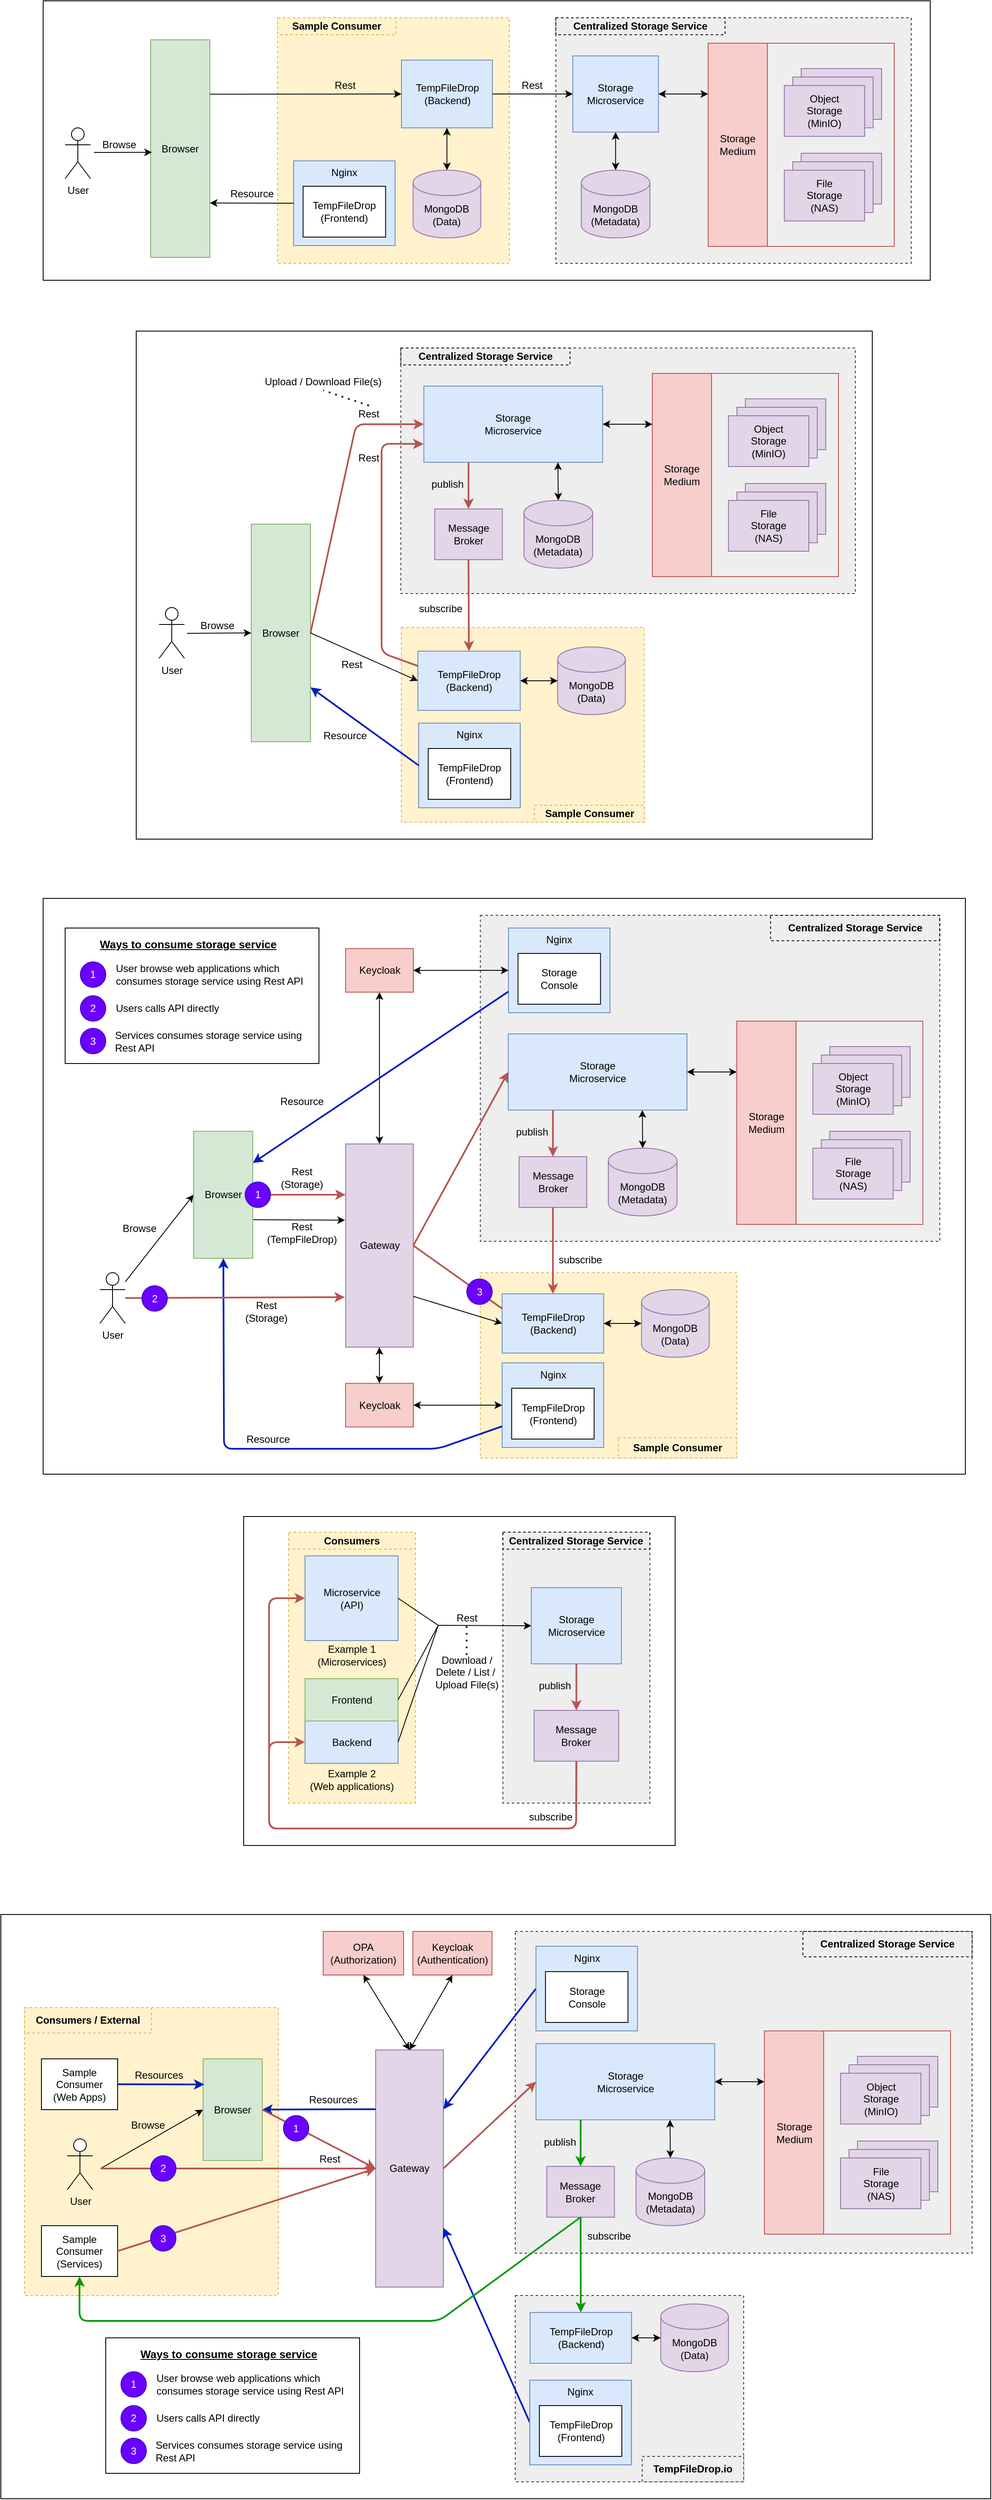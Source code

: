 <mxfile version="14.8.1" type="device"><diagram id="ZHUJTI5eRGx71iUSAzUk" name="Page-1"><mxGraphModel dx="3277" dy="1192" grid="1" gridSize="10" guides="1" tooltips="1" connect="1" arrows="1" fold="1" page="1" pageScale="1" pageWidth="850" pageHeight="1100" math="0" shadow="0"><root><mxCell id="0"/><mxCell id="1" parent="0"/><mxCell id="JKR11AcHwq-76nYtCm6N-31" value="" style="rounded=0;whiteSpace=wrap;html=1;" vertex="1" parent="1"><mxGeometry x="-590" y="1150" width="1090" height="680" as="geometry"/></mxCell><mxCell id="kXyx0xOsI3RsxnJyRCGc-141" value="" style="rounded=0;whiteSpace=wrap;html=1;" parent="1" vertex="1"><mxGeometry x="-480" y="480" width="870" height="600" as="geometry"/></mxCell><mxCell id="kXyx0xOsI3RsxnJyRCGc-124" value="" style="rounded=0;whiteSpace=wrap;html=1;" parent="1" vertex="1"><mxGeometry x="-590" y="90" width="1048.5" height="330" as="geometry"/></mxCell><mxCell id="kXyx0xOsI3RsxnJyRCGc-117" value="" style="rounded=0;whiteSpace=wrap;html=1;" parent="1" vertex="1"><mxGeometry x="-640" y="2350" width="1170" height="690" as="geometry"/></mxCell><mxCell id="kXyx0xOsI3RsxnJyRCGc-95" value="" style="rounded=0;whiteSpace=wrap;html=1;strokeColor=#d6b656;strokeWidth=1;fillColor=#fff2cc;align=center;dashed=1;" parent="1" vertex="1"><mxGeometry x="-612" y="2460" width="300" height="340" as="geometry"/></mxCell><mxCell id="rC02Qg6fBTFA8hGVIamI-45" value="" style="rounded=0;whiteSpace=wrap;html=1;align=center;" parent="1" vertex="1"><mxGeometry x="-353" y="1880" width="510" height="388.5" as="geometry"/></mxCell><mxCell id="rC02Qg6fBTFA8hGVIamI-43" value="" style="rounded=0;whiteSpace=wrap;html=1;strokeColor=#d6b656;strokeWidth=1;fillColor=#fff2cc;align=center;dashed=1;" parent="1" vertex="1"><mxGeometry x="-300" y="1898.5" width="150" height="320" as="geometry"/></mxCell><mxCell id="ha3qXmKfZUisQEmoipRT-46" value="" style="rounded=0;whiteSpace=wrap;html=1;strokeColor=#d6b656;strokeWidth=1;fillColor=#fff2cc;align=center;dashed=1;" parent="1" vertex="1"><mxGeometry x="-166.62" y="830" width="287.25" height="230" as="geometry"/></mxCell><mxCell id="ha3qXmKfZUisQEmoipRT-45" value="" style="rounded=0;whiteSpace=wrap;html=1;strokeColor=#36393d;strokeWidth=1;fillColor=#eeeeee;align=center;dashed=1;" parent="1" vertex="1"><mxGeometry x="-167.25" y="500" width="537.25" height="290" as="geometry"/></mxCell><mxCell id="ha3qXmKfZUisQEmoipRT-8" value="" style="rounded=0;whiteSpace=wrap;html=1;strokeColor=#b85450;fillColor=none;" parent="1" vertex="1"><mxGeometry x="200" y="530" width="150" height="240" as="geometry"/></mxCell><mxCell id="eLZGjnttyc20umwJpwSB-6" value="Storage&lt;br&gt;Microservice" style="rounded=0;whiteSpace=wrap;html=1;fillColor=#dae8fc;strokeColor=#6c8ebf;" parent="1" vertex="1"><mxGeometry x="-140" y="545" width="211.25" height="90" as="geometry"/></mxCell><mxCell id="eLZGjnttyc20umwJpwSB-24" value="&lt;div&gt;TempFileDrop&lt;/div&gt;&lt;div&gt;(Backend)&lt;br&gt;&lt;/div&gt;" style="rounded=0;whiteSpace=wrap;html=1;fillColor=#dae8fc;strokeColor=#6c8ebf;" parent="1" vertex="1"><mxGeometry x="-147.12" y="858" width="121" height="70" as="geometry"/></mxCell><mxCell id="eLZGjnttyc20umwJpwSB-25" value="MongoDB&lt;br&gt;(Metadata)" style="shape=cylinder3;whiteSpace=wrap;html=1;boundedLbl=1;backgroundOutline=1;size=15;fillColor=#e1d5e7;strokeColor=#9673a6;" parent="1" vertex="1"><mxGeometry x="-21.75" y="680" width="81.25" height="80" as="geometry"/></mxCell><mxCell id="ha3qXmKfZUisQEmoipRT-4" value="" style="group" parent="1" vertex="1" connectable="0"><mxGeometry x="220" y="660" width="115" height="80" as="geometry"/></mxCell><mxCell id="ha3qXmKfZUisQEmoipRT-1" value="MinIO&lt;br&gt;Cluster" style="rounded=0;whiteSpace=wrap;html=1;fillColor=#e1d5e7;strokeColor=#9673a6;" parent="ha3qXmKfZUisQEmoipRT-4" vertex="1"><mxGeometry x="20" width="95" height="60" as="geometry"/></mxCell><mxCell id="ha3qXmKfZUisQEmoipRT-2" value="MinIO&lt;br&gt;Cluster" style="rounded=0;whiteSpace=wrap;html=1;fillColor=#e1d5e7;strokeColor=#9673a6;" parent="ha3qXmKfZUisQEmoipRT-4" vertex="1"><mxGeometry x="10" y="10" width="95" height="60" as="geometry"/></mxCell><mxCell id="ha3qXmKfZUisQEmoipRT-3" value="&lt;div&gt;File&lt;/div&gt;&lt;div&gt;Storage&lt;/div&gt;&lt;div&gt;(NAS)&lt;br&gt;&lt;/div&gt;" style="rounded=0;whiteSpace=wrap;html=1;fillColor=#e1d5e7;strokeColor=#9673a6;" parent="ha3qXmKfZUisQEmoipRT-4" vertex="1"><mxGeometry y="20" width="95" height="60" as="geometry"/></mxCell><mxCell id="ha3qXmKfZUisQEmoipRT-5" value="" style="group" parent="1" vertex="1" connectable="0"><mxGeometry x="220" y="560" width="115" height="80" as="geometry"/></mxCell><mxCell id="eLZGjnttyc20umwJpwSB-12" value="MinIO&lt;br&gt;Cluster" style="rounded=0;whiteSpace=wrap;html=1;fillColor=#e1d5e7;strokeColor=#9673a6;" parent="ha3qXmKfZUisQEmoipRT-5" vertex="1"><mxGeometry x="20" width="95" height="60" as="geometry"/></mxCell><mxCell id="eLZGjnttyc20umwJpwSB-11" value="MinIO&lt;br&gt;Cluster" style="rounded=0;whiteSpace=wrap;html=1;fillColor=#e1d5e7;strokeColor=#9673a6;" parent="ha3qXmKfZUisQEmoipRT-5" vertex="1"><mxGeometry x="10" y="10" width="95" height="60" as="geometry"/></mxCell><mxCell id="eLZGjnttyc20umwJpwSB-10" value="&lt;div&gt;Object&lt;/div&gt;&lt;div&gt;Storage&lt;/div&gt;&lt;div&gt;(MinIO)&lt;/div&gt;" style="rounded=0;whiteSpace=wrap;html=1;fillColor=#e1d5e7;strokeColor=#9673a6;" parent="ha3qXmKfZUisQEmoipRT-5" vertex="1"><mxGeometry y="20" width="95" height="60" as="geometry"/></mxCell><mxCell id="ha3qXmKfZUisQEmoipRT-6" value="&lt;div&gt;Storage&lt;/div&gt;&lt;div&gt;Medium&lt;br&gt;&lt;/div&gt;" style="rounded=0;whiteSpace=wrap;html=1;fillColor=#f8cecc;strokeColor=#b85450;" parent="1" vertex="1"><mxGeometry x="130" y="530" width="70" height="240" as="geometry"/></mxCell><mxCell id="ha3qXmKfZUisQEmoipRT-10" value="" style="endArrow=classic;startArrow=classic;html=1;exitX=1;exitY=0.5;exitDx=0;exitDy=0;entryX=0;entryY=0.25;entryDx=0;entryDy=0;" parent="1" source="eLZGjnttyc20umwJpwSB-6" target="ha3qXmKfZUisQEmoipRT-6" edge="1"><mxGeometry width="50" height="50" relative="1" as="geometry"><mxPoint x="-70" y="615" as="sourcePoint"/><mxPoint x="-20" y="565" as="targetPoint"/></mxGeometry></mxCell><mxCell id="ha3qXmKfZUisQEmoipRT-11" value="&lt;div&gt;Centralized Storage Service&lt;br&gt;&lt;/div&gt;" style="text;html=1;fillColor=none;align=center;verticalAlign=middle;whiteSpace=wrap;rounded=0;dashed=1;strokeColor=#000000;fontStyle=1" parent="1" vertex="1"><mxGeometry x="-167.25" y="500" width="200" height="20" as="geometry"/></mxCell><mxCell id="ha3qXmKfZUisQEmoipRT-13" value="" style="group;fillColor=#dae8fc;strokeColor=#6c8ebf;" parent="1" vertex="1" connectable="0"><mxGeometry x="-146.12" y="943" width="120" height="100" as="geometry"/></mxCell><mxCell id="eLZGjnttyc20umwJpwSB-1" value="Nginx" style="rounded=0;whiteSpace=wrap;html=1;verticalAlign=top;fillColor=#dae8fc;strokeColor=#6c8ebf;" parent="ha3qXmKfZUisQEmoipRT-13" vertex="1"><mxGeometry width="120" height="100" as="geometry"/></mxCell><mxCell id="eLZGjnttyc20umwJpwSB-2" value="TempFileDrop&lt;br&gt;(Frontend)" style="rounded=0;whiteSpace=wrap;html=1;" parent="ha3qXmKfZUisQEmoipRT-13" vertex="1"><mxGeometry x="11.25" y="30" width="97.5" height="60" as="geometry"/></mxCell><mxCell id="ha3qXmKfZUisQEmoipRT-14" value="" style="endArrow=classic;startArrow=classic;html=1;exitX=0.5;exitY=0;exitDx=0;exitDy=0;exitPerimeter=0;entryX=0.75;entryY=1;entryDx=0;entryDy=0;" parent="1" source="eLZGjnttyc20umwJpwSB-25" target="eLZGjnttyc20umwJpwSB-6" edge="1"><mxGeometry width="50" height="50" relative="1" as="geometry"><mxPoint x="100" y="700" as="sourcePoint"/><mxPoint x="40" y="650" as="targetPoint"/></mxGeometry></mxCell><mxCell id="ha3qXmKfZUisQEmoipRT-15" value="MongoDB&lt;br&gt;(Data)" style="shape=cylinder3;whiteSpace=wrap;html=1;boundedLbl=1;backgroundOutline=1;size=15;fillColor=#e1d5e7;strokeColor=#9673a6;" parent="1" vertex="1"><mxGeometry x="18.13" y="853" width="80" height="80" as="geometry"/></mxCell><mxCell id="ha3qXmKfZUisQEmoipRT-16" value="" style="endArrow=classic;startArrow=classic;html=1;exitX=1;exitY=0.5;exitDx=0;exitDy=0;entryX=0;entryY=0.5;entryDx=0;entryDy=0;entryPerimeter=0;" parent="1" source="eLZGjnttyc20umwJpwSB-24" target="ha3qXmKfZUisQEmoipRT-15" edge="1"><mxGeometry width="50" height="50" relative="1" as="geometry"><mxPoint x="-311.87" y="943" as="sourcePoint"/><mxPoint x="18.13" y="873" as="targetPoint"/></mxGeometry></mxCell><mxCell id="ha3qXmKfZUisQEmoipRT-27" value="&lt;div&gt;Message&lt;/div&gt;&lt;div&gt;Broker&lt;br&gt;&lt;/div&gt;" style="rounded=0;whiteSpace=wrap;html=1;strokeColor=#9673a6;strokeWidth=1;align=center;fillColor=#e1d5e7;" parent="1" vertex="1"><mxGeometry x="-127.25" y="690" width="80" height="60" as="geometry"/></mxCell><mxCell id="ha3qXmKfZUisQEmoipRT-30" value="" style="endArrow=classic;html=1;exitX=0.25;exitY=1;exitDx=0;exitDy=0;entryX=0.5;entryY=0;entryDx=0;entryDy=0;fillColor=#f8cecc;strokeColor=#b85450;strokeWidth=2;" parent="1" source="eLZGjnttyc20umwJpwSB-6" target="ha3qXmKfZUisQEmoipRT-27" edge="1"><mxGeometry width="50" height="50" relative="1" as="geometry"><mxPoint x="20" y="740" as="sourcePoint"/><mxPoint x="-200" y="710" as="targetPoint"/></mxGeometry></mxCell><mxCell id="ha3qXmKfZUisQEmoipRT-31" value="publish" style="text;html=1;strokeColor=none;fillColor=none;align=center;verticalAlign=middle;whiteSpace=wrap;rounded=0;" parent="1" vertex="1"><mxGeometry x="-132" y="651" width="40" height="20" as="geometry"/></mxCell><mxCell id="ha3qXmKfZUisQEmoipRT-35" value="Rest" style="text;html=1;strokeColor=none;fillColor=none;align=center;verticalAlign=middle;whiteSpace=wrap;rounded=0;" parent="1" vertex="1"><mxGeometry x="-225" y="568" width="40" height="20" as="geometry"/></mxCell><mxCell id="ha3qXmKfZUisQEmoipRT-40" value="" style="endArrow=classic;html=1;exitX=0.5;exitY=1;exitDx=0;exitDy=0;fillColor=#f8cecc;strokeColor=#b85450;strokeWidth=2;" parent="1" source="ha3qXmKfZUisQEmoipRT-27" target="eLZGjnttyc20umwJpwSB-24" edge="1"><mxGeometry width="50" height="50" relative="1" as="geometry"><mxPoint x="-32.5" y="820" as="sourcePoint"/><mxPoint x="-60" y="840" as="targetPoint"/></mxGeometry></mxCell><mxCell id="ha3qXmKfZUisQEmoipRT-41" value="subscribe" style="text;html=1;strokeColor=none;fillColor=none;align=center;verticalAlign=middle;whiteSpace=wrap;rounded=0;" parent="1" vertex="1"><mxGeometry x="-140" y="798" width="40" height="20" as="geometry"/></mxCell><mxCell id="ha3qXmKfZUisQEmoipRT-42" value="Upload / Download File(s)" style="text;html=1;strokeColor=none;fillColor=none;align=center;verticalAlign=middle;whiteSpace=wrap;rounded=0;fontStyle=0;" parent="1" vertex="1"><mxGeometry x="-343" y="530" width="168" height="20" as="geometry"/></mxCell><mxCell id="ha3qXmKfZUisQEmoipRT-43" value="" style="endArrow=none;dashed=1;html=1;dashPattern=1 3;strokeWidth=2;fontColor=#B85450;entryX=0.5;entryY=1;entryDx=0;entryDy=0;exitX=0.5;exitY=0;exitDx=0;exitDy=0;" parent="1" source="ha3qXmKfZUisQEmoipRT-35" target="ha3qXmKfZUisQEmoipRT-42" edge="1"><mxGeometry width="50" height="50" relative="1" as="geometry"><mxPoint x="-110" y="730" as="sourcePoint"/><mxPoint x="-60" y="680" as="targetPoint"/></mxGeometry></mxCell><mxCell id="ha3qXmKfZUisQEmoipRT-47" value="Sample Consumer" style="text;html=1;fillColor=#fff2cc;align=center;verticalAlign=middle;whiteSpace=wrap;rounded=0;dashed=1;strokeColor=#d6b656;fontStyle=1" parent="1" vertex="1"><mxGeometry x="-9.37" y="1040" width="130" height="20" as="geometry"/></mxCell><mxCell id="ha3qXmKfZUisQEmoipRT-68" value="" style="rounded=0;whiteSpace=wrap;html=1;strokeColor=#36393d;strokeWidth=1;fillColor=#eeeeee;align=center;dashed=1;" parent="1" vertex="1"><mxGeometry x="16" y="110" width="420" height="290" as="geometry"/></mxCell><mxCell id="ha3qXmKfZUisQEmoipRT-69" value="" style="rounded=0;whiteSpace=wrap;html=1;strokeColor=#b85450;fillColor=none;" parent="1" vertex="1"><mxGeometry x="266" y="140" width="150" height="240" as="geometry"/></mxCell><mxCell id="ha3qXmKfZUisQEmoipRT-70" value="Storage&lt;br&gt;Microservice" style="rounded=0;whiteSpace=wrap;html=1;fillColor=#dae8fc;strokeColor=#6c8ebf;" parent="1" vertex="1"><mxGeometry x="36" y="155" width="101.25" height="90" as="geometry"/></mxCell><mxCell id="ha3qXmKfZUisQEmoipRT-71" value="MongoDB&lt;br&gt;(Metadata)" style="shape=cylinder3;whiteSpace=wrap;html=1;boundedLbl=1;backgroundOutline=1;size=15;fillColor=#e1d5e7;strokeColor=#9673a6;" parent="1" vertex="1"><mxGeometry x="46" y="290" width="81.25" height="80" as="geometry"/></mxCell><mxCell id="ha3qXmKfZUisQEmoipRT-72" value="" style="group" parent="1" vertex="1" connectable="0"><mxGeometry x="286" y="270" width="115" height="80" as="geometry"/></mxCell><mxCell id="ha3qXmKfZUisQEmoipRT-73" value="MinIO&lt;br&gt;Cluster" style="rounded=0;whiteSpace=wrap;html=1;fillColor=#e1d5e7;strokeColor=#9673a6;" parent="ha3qXmKfZUisQEmoipRT-72" vertex="1"><mxGeometry x="20" width="95" height="60" as="geometry"/></mxCell><mxCell id="ha3qXmKfZUisQEmoipRT-74" value="MinIO&lt;br&gt;Cluster" style="rounded=0;whiteSpace=wrap;html=1;fillColor=#e1d5e7;strokeColor=#9673a6;" parent="ha3qXmKfZUisQEmoipRT-72" vertex="1"><mxGeometry x="10" y="10" width="95" height="60" as="geometry"/></mxCell><mxCell id="ha3qXmKfZUisQEmoipRT-75" value="&lt;div&gt;File&lt;/div&gt;&lt;div&gt;Storage&lt;/div&gt;&lt;div&gt;(NAS)&lt;br&gt;&lt;/div&gt;" style="rounded=0;whiteSpace=wrap;html=1;fillColor=#e1d5e7;strokeColor=#9673a6;" parent="ha3qXmKfZUisQEmoipRT-72" vertex="1"><mxGeometry y="20" width="95" height="60" as="geometry"/></mxCell><mxCell id="ha3qXmKfZUisQEmoipRT-76" value="" style="group" parent="1" vertex="1" connectable="0"><mxGeometry x="286" y="170" width="115" height="80" as="geometry"/></mxCell><mxCell id="ha3qXmKfZUisQEmoipRT-77" value="MinIO&lt;br&gt;Cluster" style="rounded=0;whiteSpace=wrap;html=1;fillColor=#e1d5e7;strokeColor=#9673a6;" parent="ha3qXmKfZUisQEmoipRT-76" vertex="1"><mxGeometry x="20" width="95" height="60" as="geometry"/></mxCell><mxCell id="ha3qXmKfZUisQEmoipRT-78" value="MinIO&lt;br&gt;Cluster" style="rounded=0;whiteSpace=wrap;html=1;fillColor=#e1d5e7;strokeColor=#9673a6;" parent="ha3qXmKfZUisQEmoipRT-76" vertex="1"><mxGeometry x="10" y="10" width="95" height="60" as="geometry"/></mxCell><mxCell id="ha3qXmKfZUisQEmoipRT-79" value="&lt;div&gt;Object&lt;/div&gt;&lt;div&gt;Storage&lt;/div&gt;&lt;div&gt;(MinIO)&lt;/div&gt;" style="rounded=0;whiteSpace=wrap;html=1;fillColor=#e1d5e7;strokeColor=#9673a6;" parent="ha3qXmKfZUisQEmoipRT-76" vertex="1"><mxGeometry y="20" width="95" height="60" as="geometry"/></mxCell><mxCell id="ha3qXmKfZUisQEmoipRT-80" value="&lt;div&gt;Storage&lt;/div&gt;&lt;div&gt;Medium&lt;br&gt;&lt;/div&gt;" style="rounded=0;whiteSpace=wrap;html=1;fillColor=#f8cecc;strokeColor=#b85450;" parent="1" vertex="1"><mxGeometry x="196" y="140" width="70" height="240" as="geometry"/></mxCell><mxCell id="ha3qXmKfZUisQEmoipRT-81" value="" style="endArrow=classic;startArrow=classic;html=1;exitX=1;exitY=0.5;exitDx=0;exitDy=0;entryX=0;entryY=0.25;entryDx=0;entryDy=0;" parent="1" source="ha3qXmKfZUisQEmoipRT-70" target="ha3qXmKfZUisQEmoipRT-80" edge="1"><mxGeometry width="50" height="50" relative="1" as="geometry"><mxPoint x="-4" y="225" as="sourcePoint"/><mxPoint x="46" y="175" as="targetPoint"/></mxGeometry></mxCell><mxCell id="ha3qXmKfZUisQEmoipRT-82" value="&lt;div&gt;Centralized Storage Service&lt;br&gt;&lt;/div&gt;" style="text;html=1;fillColor=none;align=center;verticalAlign=middle;whiteSpace=wrap;rounded=0;dashed=1;strokeColor=#000000;fontStyle=1" parent="1" vertex="1"><mxGeometry x="16" y="110" width="200" height="20" as="geometry"/></mxCell><mxCell id="ha3qXmKfZUisQEmoipRT-83" value="" style="endArrow=classic;startArrow=classic;html=1;exitX=0.5;exitY=0;exitDx=0;exitDy=0;exitPerimeter=0;entryX=0.5;entryY=1;entryDx=0;entryDy=0;" parent="1" source="ha3qXmKfZUisQEmoipRT-71" target="ha3qXmKfZUisQEmoipRT-70" edge="1"><mxGeometry width="50" height="50" relative="1" as="geometry"><mxPoint x="166" y="310" as="sourcePoint"/><mxPoint x="106" y="260" as="targetPoint"/></mxGeometry></mxCell><mxCell id="ha3qXmKfZUisQEmoipRT-87" value="User" style="shape=umlActor;verticalLabelPosition=bottom;verticalAlign=top;html=1;outlineConnect=0;fontColor=#000000;strokeColor=#000000;strokeWidth=1;fillColor=#ffffff;align=center;" parent="1" vertex="1"><mxGeometry x="-453" y="806.5" width="30" height="60" as="geometry"/></mxCell><mxCell id="ha3qXmKfZUisQEmoipRT-91" value="Browse" style="text;html=1;strokeColor=none;fillColor=none;align=center;verticalAlign=middle;whiteSpace=wrap;rounded=0;" parent="1" vertex="1"><mxGeometry x="-404" y="818" width="40" height="20" as="geometry"/></mxCell><mxCell id="ha3qXmKfZUisQEmoipRT-92" value="" style="rounded=0;whiteSpace=wrap;html=1;strokeColor=#d6b656;strokeWidth=1;fillColor=#fff2cc;align=center;dashed=1;" parent="1" vertex="1"><mxGeometry x="-313" y="110" width="274" height="290" as="geometry"/></mxCell><mxCell id="ha3qXmKfZUisQEmoipRT-93" value="&lt;div&gt;TempFileDrop&lt;/div&gt;&lt;div&gt;(Backend)&lt;br&gt;&lt;/div&gt;" style="rounded=0;whiteSpace=wrap;html=1;fillColor=#dae8fc;strokeColor=#6c8ebf;" parent="1" vertex="1"><mxGeometry x="-166.5" y="160" width="107.5" height="80" as="geometry"/></mxCell><mxCell id="ha3qXmKfZUisQEmoipRT-94" value="" style="group;fillColor=#dae8fc;strokeColor=#6c8ebf;" parent="1" vertex="1" connectable="0"><mxGeometry x="-294" y="279" width="120" height="100" as="geometry"/></mxCell><mxCell id="ha3qXmKfZUisQEmoipRT-95" value="Nginx" style="rounded=0;whiteSpace=wrap;html=1;verticalAlign=top;fillColor=#dae8fc;strokeColor=#6c8ebf;" parent="ha3qXmKfZUisQEmoipRT-94" vertex="1"><mxGeometry width="120" height="100" as="geometry"/></mxCell><mxCell id="ha3qXmKfZUisQEmoipRT-96" value="TempFileDrop&lt;br&gt;(Frontend)" style="rounded=0;whiteSpace=wrap;html=1;" parent="ha3qXmKfZUisQEmoipRT-94" vertex="1"><mxGeometry x="11.25" y="30" width="97.5" height="60" as="geometry"/></mxCell><mxCell id="ha3qXmKfZUisQEmoipRT-97" value="MongoDB&lt;br&gt;(Data)" style="shape=cylinder3;whiteSpace=wrap;html=1;boundedLbl=1;backgroundOutline=1;size=15;fillColor=#e1d5e7;strokeColor=#9673a6;" parent="1" vertex="1"><mxGeometry x="-152.75" y="290" width="80" height="80" as="geometry"/></mxCell><mxCell id="ha3qXmKfZUisQEmoipRT-98" value="" style="endArrow=classic;startArrow=classic;html=1;entryX=0.5;entryY=0;entryDx=0;entryDy=0;entryPerimeter=0;" parent="1" source="ha3qXmKfZUisQEmoipRT-93" target="ha3qXmKfZUisQEmoipRT-97" edge="1"><mxGeometry width="50" height="50" relative="1" as="geometry"><mxPoint x="-481.5" y="230" as="sourcePoint"/><mxPoint x="-151.5" y="160" as="targetPoint"/></mxGeometry></mxCell><mxCell id="ha3qXmKfZUisQEmoipRT-101" value="Sample Consumer" style="text;html=1;fillColor=#fff2cc;align=center;verticalAlign=middle;whiteSpace=wrap;rounded=0;dashed=1;strokeColor=#d6b656;fontStyle=1" parent="1" vertex="1"><mxGeometry x="-313" y="110" width="140" height="20" as="geometry"/></mxCell><mxCell id="ha3qXmKfZUisQEmoipRT-102" value="User" style="shape=umlActor;verticalLabelPosition=bottom;verticalAlign=top;html=1;outlineConnect=0;fontColor=#000000;strokeColor=#000000;strokeWidth=1;fillColor=#ffffff;align=center;" parent="1" vertex="1"><mxGeometry x="-564" y="240" width="30" height="60" as="geometry"/></mxCell><mxCell id="ha3qXmKfZUisQEmoipRT-104" value="Browse" style="text;html=1;strokeColor=none;fillColor=none;align=center;verticalAlign=middle;whiteSpace=wrap;rounded=0;" parent="1" vertex="1"><mxGeometry x="-520" y="250" width="40" height="20" as="geometry"/></mxCell><mxCell id="ha3qXmKfZUisQEmoipRT-106" value="" style="endArrow=classic;html=1;fontColor=#000000;strokeWidth=1;entryX=0;entryY=0.5;entryDx=0;entryDy=0;exitX=1;exitY=0.5;exitDx=0;exitDy=0;" parent="1" source="ha3qXmKfZUisQEmoipRT-93" target="ha3qXmKfZUisQEmoipRT-70" edge="1"><mxGeometry width="50" height="50" relative="1" as="geometry"><mxPoint x="-114" y="330" as="sourcePoint"/><mxPoint x="-64" y="280" as="targetPoint"/></mxGeometry></mxCell><mxCell id="ha3qXmKfZUisQEmoipRT-107" value="Rest" style="text;html=1;strokeColor=none;fillColor=none;align=center;verticalAlign=middle;whiteSpace=wrap;rounded=0;fontColor=#000000;" parent="1" vertex="1"><mxGeometry x="-32.5" y="180" width="40" height="20" as="geometry"/></mxCell><mxCell id="9wDD2NBxKVKwoE4jcZIf-2" value="Rest" style="text;html=1;strokeColor=none;fillColor=none;align=center;verticalAlign=middle;whiteSpace=wrap;rounded=0;" parent="1" vertex="1"><mxGeometry x="-225" y="620" width="40" height="20" as="geometry"/></mxCell><mxCell id="rC02Qg6fBTFA8hGVIamI-1" value="" style="rounded=0;whiteSpace=wrap;html=1;strokeColor=#36393d;strokeWidth=1;fillColor=#eeeeee;align=center;dashed=1;" parent="1" vertex="1"><mxGeometry x="-46.63" y="1898.5" width="173.75" height="320" as="geometry"/></mxCell><mxCell id="rC02Qg6fBTFA8hGVIamI-3" value="Storage&lt;br&gt;Microservice" style="rounded=0;whiteSpace=wrap;html=1;fillColor=#dae8fc;strokeColor=#6c8ebf;" parent="1" vertex="1"><mxGeometry x="-13" y="1964" width="106.5" height="90" as="geometry"/></mxCell><mxCell id="rC02Qg6fBTFA8hGVIamI-15" value="&lt;div&gt;Centralized Storage Service&lt;br&gt;&lt;/div&gt;" style="text;html=1;fillColor=none;align=center;verticalAlign=middle;whiteSpace=wrap;rounded=0;dashed=1;strokeColor=#000000;fontStyle=1" parent="1" vertex="1"><mxGeometry x="-46.62" y="1898.5" width="173.75" height="20" as="geometry"/></mxCell><mxCell id="rC02Qg6fBTFA8hGVIamI-17" value="&lt;div&gt;Message&lt;/div&gt;&lt;div&gt;Broker&lt;br&gt;&lt;/div&gt;" style="rounded=0;whiteSpace=wrap;html=1;strokeColor=#9673a6;strokeWidth=1;align=center;fillColor=#e1d5e7;" parent="1" vertex="1"><mxGeometry x="-9.75" y="2109" width="100" height="60" as="geometry"/></mxCell><mxCell id="rC02Qg6fBTFA8hGVIamI-18" value="" style="endArrow=classic;html=1;exitX=0.5;exitY=1;exitDx=0;exitDy=0;entryX=0.5;entryY=0;entryDx=0;entryDy=0;fillColor=#f8cecc;strokeColor=#b85450;strokeWidth=2;" parent="1" source="rC02Qg6fBTFA8hGVIamI-3" target="rC02Qg6fBTFA8hGVIamI-17" edge="1"><mxGeometry width="50" height="50" relative="1" as="geometry"><mxPoint x="147" y="2159" as="sourcePoint"/><mxPoint x="-73" y="2129" as="targetPoint"/></mxGeometry></mxCell><mxCell id="rC02Qg6fBTFA8hGVIamI-19" value="publish" style="text;html=1;strokeColor=none;fillColor=none;align=center;verticalAlign=middle;whiteSpace=wrap;rounded=0;" parent="1" vertex="1"><mxGeometry x="-5" y="2070" width="40" height="20" as="geometry"/></mxCell><mxCell id="rC02Qg6fBTFA8hGVIamI-24" value="Microservice&lt;br&gt;(API)" style="rounded=0;whiteSpace=wrap;html=1;fillColor=#dae8fc;strokeColor=#6c8ebf;" parent="1" vertex="1"><mxGeometry x="-280.5" y="1926.5" width="110" height="100" as="geometry"/></mxCell><mxCell id="rC02Qg6fBTFA8hGVIamI-25" value="Backend" style="rounded=0;whiteSpace=wrap;html=1;fillColor=#dae8fc;strokeColor=#6c8ebf;" parent="1" vertex="1"><mxGeometry x="-280.5" y="2121.5" width="110" height="50" as="geometry"/></mxCell><mxCell id="rC02Qg6fBTFA8hGVIamI-26" value="Frontend" style="rounded=0;whiteSpace=wrap;html=1;fillColor=#d5e8d4;strokeColor=#82b366;" parent="1" vertex="1"><mxGeometry x="-280.5" y="2071.5" width="110" height="50" as="geometry"/></mxCell><mxCell id="rC02Qg6fBTFA8hGVIamI-27" value="Example 1 (Microservices)" style="text;html=1;strokeColor=none;fillColor=none;align=center;verticalAlign=middle;whiteSpace=wrap;rounded=0;" parent="1" vertex="1"><mxGeometry x="-280.5" y="2026.5" width="110" height="34" as="geometry"/></mxCell><mxCell id="rC02Qg6fBTFA8hGVIamI-28" value="Example 2&lt;br&gt;(Web applications)" style="text;html=1;strokeColor=none;fillColor=none;align=center;verticalAlign=middle;whiteSpace=wrap;rounded=0;" parent="1" vertex="1"><mxGeometry x="-280.5" y="2171.5" width="110" height="39" as="geometry"/></mxCell><mxCell id="rC02Qg6fBTFA8hGVIamI-29" value="" style="endArrow=classic;html=1;entryX=0;entryY=0.5;entryDx=0;entryDy=0;" parent="1" target="rC02Qg6fBTFA8hGVIamI-3" edge="1"><mxGeometry width="50" height="50" relative="1" as="geometry"><mxPoint x="-123" y="2008.5" as="sourcePoint"/><mxPoint x="-120.5" y="2024.5" as="targetPoint"/></mxGeometry></mxCell><mxCell id="rC02Qg6fBTFA8hGVIamI-30" value="Rest" style="text;html=1;strokeColor=none;fillColor=none;align=center;verticalAlign=middle;whiteSpace=wrap;rounded=0;" parent="1" vertex="1"><mxGeometry x="-109.5" y="1989.5" width="40" height="20" as="geometry"/></mxCell><mxCell id="rC02Qg6fBTFA8hGVIamI-31" value="Download / &lt;br&gt;Delete / List /&amp;nbsp;&lt;br&gt;Upload File(s)" style="text;html=1;strokeColor=none;fillColor=none;align=center;verticalAlign=middle;whiteSpace=wrap;rounded=0;fontStyle=0;" parent="1" vertex="1"><mxGeometry x="-144.5" y="2043.5" width="110" height="40" as="geometry"/></mxCell><mxCell id="rC02Qg6fBTFA8hGVIamI-32" value="" style="endArrow=none;dashed=1;html=1;dashPattern=1 3;strokeWidth=2;fontColor=#B85450;exitX=0.5;exitY=1;exitDx=0;exitDy=0;entryX=0.5;entryY=0;entryDx=0;entryDy=0;" parent="1" source="rC02Qg6fBTFA8hGVIamI-30" target="rC02Qg6fBTFA8hGVIamI-31" edge="1"><mxGeometry width="50" height="50" relative="1" as="geometry"><mxPoint x="53.5" y="2148.5" as="sourcePoint"/><mxPoint x="-111.5" y="2088.5" as="targetPoint"/></mxGeometry></mxCell><mxCell id="rC02Qg6fBTFA8hGVIamI-33" value="" style="endArrow=none;html=1;exitX=1;exitY=0.5;exitDx=0;exitDy=0;" parent="1" source="rC02Qg6fBTFA8hGVIamI-24" edge="1"><mxGeometry width="50" height="50" relative="1" as="geometry"><mxPoint x="40.5" y="2078.5" as="sourcePoint"/><mxPoint x="-123" y="2008.5" as="targetPoint"/></mxGeometry></mxCell><mxCell id="rC02Qg6fBTFA8hGVIamI-34" value="" style="endArrow=none;html=1;exitX=1;exitY=0.5;exitDx=0;exitDy=0;" parent="1" source="rC02Qg6fBTFA8hGVIamI-26" edge="1"><mxGeometry width="50" height="50" relative="1" as="geometry"><mxPoint x="-199.5" y="2068.5" as="sourcePoint"/><mxPoint x="-123" y="2008.5" as="targetPoint"/></mxGeometry></mxCell><mxCell id="rC02Qg6fBTFA8hGVIamI-35" value="" style="endArrow=classic;html=1;entryX=0;entryY=0.5;entryDx=0;entryDy=0;exitX=0.5;exitY=1;exitDx=0;exitDy=0;strokeWidth=2;strokeColor=#B85450;" parent="1" source="rC02Qg6fBTFA8hGVIamI-17" target="rC02Qg6fBTFA8hGVIamI-24" edge="1"><mxGeometry width="50" height="50" relative="1" as="geometry"><mxPoint x="90.5" y="2248.5" as="sourcePoint"/><mxPoint x="-39.5" y="2078.5" as="targetPoint"/><Array as="points"><mxPoint x="40" y="2248.5"/><mxPoint x="-323" y="2248.5"/><mxPoint x="-323" y="1976.5"/></Array></mxGeometry></mxCell><mxCell id="rC02Qg6fBTFA8hGVIamI-36" value="subscribe" style="text;html=1;strokeColor=none;fillColor=none;align=center;verticalAlign=middle;whiteSpace=wrap;rounded=0;" parent="1" vertex="1"><mxGeometry x="-10" y="2224.5" width="40" height="20" as="geometry"/></mxCell><mxCell id="rC02Qg6fBTFA8hGVIamI-37" value="" style="endArrow=classic;html=1;entryX=0;entryY=0.5;entryDx=0;entryDy=0;exitX=0.5;exitY=1;exitDx=0;exitDy=0;strokeWidth=2;strokeColor=#B85450;" parent="1" source="rC02Qg6fBTFA8hGVIamI-17" target="rC02Qg6fBTFA8hGVIamI-25" edge="1"><mxGeometry width="50" height="50" relative="1" as="geometry"><mxPoint x="-20.25" y="2245.5" as="sourcePoint"/><mxPoint x="-367" y="2053.5" as="targetPoint"/><Array as="points"><mxPoint x="40" y="2248.5"/><mxPoint x="-323" y="2248.5"/><mxPoint x="-323" y="2146.5"/></Array></mxGeometry></mxCell><mxCell id="rC02Qg6fBTFA8hGVIamI-40" value="" style="endArrow=none;html=1;strokeWidth=1;exitX=1;exitY=0.5;exitDx=0;exitDy=0;" parent="1" source="rC02Qg6fBTFA8hGVIamI-25" edge="1"><mxGeometry width="50" height="50" relative="1" as="geometry"><mxPoint x="-157" y="2155.737" as="sourcePoint"/><mxPoint x="-123" y="2008.5" as="targetPoint"/></mxGeometry></mxCell><mxCell id="rC02Qg6fBTFA8hGVIamI-44" value="Consumers" style="text;html=1;fillColor=#fff2cc;align=center;verticalAlign=middle;whiteSpace=wrap;rounded=0;dashed=1;strokeColor=#d6b656;fontStyle=1" parent="1" vertex="1"><mxGeometry x="-300" y="1898.5" width="150" height="20" as="geometry"/></mxCell><mxCell id="cDnosFDsecMCYUiP3MLZ-3" value="" style="rounded=0;whiteSpace=wrap;html=1;strokeColor=#d6b656;strokeWidth=1;fillColor=#fff2cc;align=center;dashed=1;" parent="1" vertex="1"><mxGeometry x="-73.25" y="1592" width="303" height="219" as="geometry"/></mxCell><mxCell id="cDnosFDsecMCYUiP3MLZ-4" value="" style="rounded=0;whiteSpace=wrap;html=1;strokeColor=#36393d;strokeWidth=1;fillColor=#eeeeee;align=center;dashed=1;" parent="1" vertex="1"><mxGeometry x="-73.25" y="1170" width="543" height="385" as="geometry"/></mxCell><mxCell id="cDnosFDsecMCYUiP3MLZ-5" value="" style="rounded=0;whiteSpace=wrap;html=1;strokeColor=#b85450;fillColor=none;" parent="1" vertex="1"><mxGeometry x="299.75" y="1295" width="150" height="240" as="geometry"/></mxCell><mxCell id="cDnosFDsecMCYUiP3MLZ-6" value="Storage&lt;br&gt;Microservice" style="rounded=0;whiteSpace=wrap;html=1;fillColor=#dae8fc;strokeColor=#6c8ebf;" parent="1" vertex="1"><mxGeometry x="-40.25" y="1310" width="211.25" height="90" as="geometry"/></mxCell><mxCell id="cDnosFDsecMCYUiP3MLZ-7" value="&lt;div&gt;TempFileDrop&lt;/div&gt;&lt;div&gt;(Backend)&lt;br&gt;&lt;/div&gt;" style="rounded=0;whiteSpace=wrap;html=1;fillColor=#dae8fc;strokeColor=#6c8ebf;" parent="1" vertex="1"><mxGeometry x="-47.5" y="1617" width="120" height="70" as="geometry"/></mxCell><mxCell id="cDnosFDsecMCYUiP3MLZ-8" value="MongoDB&lt;br&gt;(Metadata)" style="shape=cylinder3;whiteSpace=wrap;html=1;boundedLbl=1;backgroundOutline=1;size=15;fillColor=#e1d5e7;strokeColor=#9673a6;" parent="1" vertex="1"><mxGeometry x="78" y="1445" width="81.25" height="80" as="geometry"/></mxCell><mxCell id="cDnosFDsecMCYUiP3MLZ-9" value="" style="group" parent="1" vertex="1" connectable="0"><mxGeometry x="319.75" y="1425" width="115" height="80" as="geometry"/></mxCell><mxCell id="cDnosFDsecMCYUiP3MLZ-10" value="MinIO&lt;br&gt;Cluster" style="rounded=0;whiteSpace=wrap;html=1;fillColor=#e1d5e7;strokeColor=#9673a6;" parent="cDnosFDsecMCYUiP3MLZ-9" vertex="1"><mxGeometry x="20" width="95" height="60" as="geometry"/></mxCell><mxCell id="cDnosFDsecMCYUiP3MLZ-11" value="MinIO&lt;br&gt;Cluster" style="rounded=0;whiteSpace=wrap;html=1;fillColor=#e1d5e7;strokeColor=#9673a6;" parent="cDnosFDsecMCYUiP3MLZ-9" vertex="1"><mxGeometry x="10" y="10" width="95" height="60" as="geometry"/></mxCell><mxCell id="cDnosFDsecMCYUiP3MLZ-12" value="&lt;div&gt;File&lt;/div&gt;&lt;div&gt;Storage&lt;/div&gt;&lt;div&gt;(NAS)&lt;br&gt;&lt;/div&gt;" style="rounded=0;whiteSpace=wrap;html=1;fillColor=#e1d5e7;strokeColor=#9673a6;" parent="cDnosFDsecMCYUiP3MLZ-9" vertex="1"><mxGeometry y="20" width="95" height="60" as="geometry"/></mxCell><mxCell id="cDnosFDsecMCYUiP3MLZ-13" value="" style="group" parent="1" vertex="1" connectable="0"><mxGeometry x="319.75" y="1325" width="115" height="80" as="geometry"/></mxCell><mxCell id="cDnosFDsecMCYUiP3MLZ-14" value="MinIO&lt;br&gt;Cluster" style="rounded=0;whiteSpace=wrap;html=1;fillColor=#e1d5e7;strokeColor=#9673a6;" parent="cDnosFDsecMCYUiP3MLZ-13" vertex="1"><mxGeometry x="20" width="95" height="60" as="geometry"/></mxCell><mxCell id="cDnosFDsecMCYUiP3MLZ-15" value="MinIO&lt;br&gt;Cluster" style="rounded=0;whiteSpace=wrap;html=1;fillColor=#e1d5e7;strokeColor=#9673a6;" parent="cDnosFDsecMCYUiP3MLZ-13" vertex="1"><mxGeometry x="10" y="10" width="95" height="60" as="geometry"/></mxCell><mxCell id="cDnosFDsecMCYUiP3MLZ-16" value="&lt;div&gt;Object&lt;/div&gt;&lt;div&gt;Storage&lt;/div&gt;&lt;div&gt;(MinIO)&lt;/div&gt;" style="rounded=0;whiteSpace=wrap;html=1;fillColor=#e1d5e7;strokeColor=#9673a6;" parent="cDnosFDsecMCYUiP3MLZ-13" vertex="1"><mxGeometry y="20" width="95" height="60" as="geometry"/></mxCell><mxCell id="cDnosFDsecMCYUiP3MLZ-17" value="&lt;div&gt;Storage&lt;/div&gt;&lt;div&gt;Medium&lt;br&gt;&lt;/div&gt;" style="rounded=0;whiteSpace=wrap;html=1;fillColor=#f8cecc;strokeColor=#b85450;" parent="1" vertex="1"><mxGeometry x="229.75" y="1295" width="70" height="240" as="geometry"/></mxCell><mxCell id="cDnosFDsecMCYUiP3MLZ-18" value="" style="endArrow=classic;startArrow=classic;html=1;exitX=1;exitY=0.5;exitDx=0;exitDy=0;entryX=0;entryY=0.25;entryDx=0;entryDy=0;" parent="1" source="cDnosFDsecMCYUiP3MLZ-6" target="cDnosFDsecMCYUiP3MLZ-17" edge="1"><mxGeometry width="50" height="50" relative="1" as="geometry"><mxPoint x="29.75" y="1380" as="sourcePoint"/><mxPoint x="79.75" y="1330" as="targetPoint"/></mxGeometry></mxCell><mxCell id="cDnosFDsecMCYUiP3MLZ-19" value="&lt;div&gt;Centralized Storage Service&lt;br&gt;&lt;/div&gt;" style="text;html=1;fillColor=none;align=center;verticalAlign=middle;whiteSpace=wrap;rounded=0;dashed=1;strokeColor=#000000;fontStyle=1" parent="1" vertex="1"><mxGeometry x="269.75" y="1170" width="200" height="30" as="geometry"/></mxCell><mxCell id="cDnosFDsecMCYUiP3MLZ-20" value="" style="group;fillColor=#dae8fc;strokeColor=#6c8ebf;" parent="1" vertex="1" connectable="0"><mxGeometry x="-47.5" y="1698.5" width="120" height="100" as="geometry"/></mxCell><mxCell id="cDnosFDsecMCYUiP3MLZ-21" value="Nginx" style="rounded=0;whiteSpace=wrap;html=1;verticalAlign=top;fillColor=#dae8fc;strokeColor=#6c8ebf;" parent="cDnosFDsecMCYUiP3MLZ-20" vertex="1"><mxGeometry width="120" height="100" as="geometry"/></mxCell><mxCell id="cDnosFDsecMCYUiP3MLZ-22" value="TempFileDrop&lt;br&gt;(Frontend)" style="rounded=0;whiteSpace=wrap;html=1;" parent="cDnosFDsecMCYUiP3MLZ-20" vertex="1"><mxGeometry x="11.25" y="30" width="97.5" height="60" as="geometry"/></mxCell><mxCell id="cDnosFDsecMCYUiP3MLZ-23" value="" style="endArrow=classic;startArrow=classic;html=1;entryX=0.75;entryY=1;entryDx=0;entryDy=0;exitX=0.5;exitY=0;exitDx=0;exitDy=0;exitPerimeter=0;" parent="1" source="cDnosFDsecMCYUiP3MLZ-8" target="cDnosFDsecMCYUiP3MLZ-6" edge="1"><mxGeometry width="50" height="50" relative="1" as="geometry"><mxPoint x="117.75" y="1285" as="sourcePoint"/><mxPoint x="139.75" y="1415" as="targetPoint"/></mxGeometry></mxCell><mxCell id="cDnosFDsecMCYUiP3MLZ-24" value="MongoDB&lt;br&gt;(Data)" style="shape=cylinder3;whiteSpace=wrap;html=1;boundedLbl=1;backgroundOutline=1;size=15;fillColor=#e1d5e7;strokeColor=#9673a6;" parent="1" vertex="1"><mxGeometry x="117.25" y="1612" width="80" height="80" as="geometry"/></mxCell><mxCell id="cDnosFDsecMCYUiP3MLZ-25" value="" style="endArrow=classic;startArrow=classic;html=1;exitX=1;exitY=0.5;exitDx=0;exitDy=0;entryX=0;entryY=0.5;entryDx=0;entryDy=0;entryPerimeter=0;" parent="1" source="cDnosFDsecMCYUiP3MLZ-7" target="cDnosFDsecMCYUiP3MLZ-24" edge="1"><mxGeometry width="50" height="50" relative="1" as="geometry"><mxPoint x="-212.75" y="1702" as="sourcePoint"/><mxPoint x="117.25" y="1632" as="targetPoint"/></mxGeometry></mxCell><mxCell id="cDnosFDsecMCYUiP3MLZ-26" value="&lt;div&gt;Message&lt;/div&gt;&lt;div&gt;Broker&lt;br&gt;&lt;/div&gt;" style="rounded=0;whiteSpace=wrap;html=1;strokeColor=#9673a6;strokeWidth=1;align=center;fillColor=#e1d5e7;" parent="1" vertex="1"><mxGeometry x="-27.5" y="1455" width="80" height="60" as="geometry"/></mxCell><mxCell id="cDnosFDsecMCYUiP3MLZ-27" value="" style="endArrow=classic;html=1;exitX=0.25;exitY=1;exitDx=0;exitDy=0;entryX=0.5;entryY=0;entryDx=0;entryDy=0;fillColor=#f8cecc;strokeColor=#b85450;strokeWidth=2;" parent="1" source="cDnosFDsecMCYUiP3MLZ-6" target="cDnosFDsecMCYUiP3MLZ-26" edge="1"><mxGeometry width="50" height="50" relative="1" as="geometry"><mxPoint x="119.75" y="1505" as="sourcePoint"/><mxPoint x="-100.25" y="1475" as="targetPoint"/></mxGeometry></mxCell><mxCell id="cDnosFDsecMCYUiP3MLZ-28" value="publish" style="text;html=1;strokeColor=none;fillColor=none;align=center;verticalAlign=middle;whiteSpace=wrap;rounded=0;" parent="1" vertex="1"><mxGeometry x="-32.25" y="1416" width="40" height="20" as="geometry"/></mxCell><mxCell id="cDnosFDsecMCYUiP3MLZ-33" value="" style="endArrow=classic;html=1;exitX=0.5;exitY=1;exitDx=0;exitDy=0;fillColor=#f8cecc;strokeColor=#b85450;strokeWidth=2;" parent="1" source="cDnosFDsecMCYUiP3MLZ-26" target="cDnosFDsecMCYUiP3MLZ-7" edge="1"><mxGeometry width="50" height="50" relative="1" as="geometry"><mxPoint x="67.25" y="1611" as="sourcePoint"/><mxPoint x="39.75" y="1631" as="targetPoint"/></mxGeometry></mxCell><mxCell id="cDnosFDsecMCYUiP3MLZ-34" value="subscribe" style="text;html=1;strokeColor=none;fillColor=none;align=center;verticalAlign=middle;whiteSpace=wrap;rounded=0;" parent="1" vertex="1"><mxGeometry x="24.5" y="1567" width="40" height="20" as="geometry"/></mxCell><mxCell id="cDnosFDsecMCYUiP3MLZ-37" value="Sample Consumer" style="text;html=1;fillColor=#fff2cc;align=center;verticalAlign=middle;whiteSpace=wrap;rounded=0;dashed=1;strokeColor=#d6b656;fontStyle=1" parent="1" vertex="1"><mxGeometry x="89.75" y="1787" width="140" height="24" as="geometry"/></mxCell><mxCell id="cDnosFDsecMCYUiP3MLZ-38" value="User" style="shape=umlActor;verticalLabelPosition=bottom;verticalAlign=top;html=1;outlineConnect=0;fontColor=#000000;strokeColor=#000000;strokeWidth=1;fillColor=#ffffff;align=center;" parent="1" vertex="1"><mxGeometry x="-523" y="1592" width="30" height="60" as="geometry"/></mxCell><mxCell id="cDnosFDsecMCYUiP3MLZ-43" value="&lt;div&gt;Gateway&lt;/div&gt;" style="rounded=0;whiteSpace=wrap;html=1;strokeColor=#9673a6;strokeWidth=1;align=center;fillColor=#e1d5e7;" parent="1" vertex="1"><mxGeometry x="-232.5" y="1440" width="80" height="240" as="geometry"/></mxCell><mxCell id="cDnosFDsecMCYUiP3MLZ-44" value="Keycloak" style="rounded=0;whiteSpace=wrap;html=1;strokeColor=#b85450;strokeWidth=1;align=center;fillColor=#f8cecc;" parent="1" vertex="1"><mxGeometry x="-232.5" y="1209.25" width="80" height="51.5" as="geometry"/></mxCell><mxCell id="cDnosFDsecMCYUiP3MLZ-49" value="" style="endArrow=classic;startArrow=classic;html=1;entryX=0.5;entryY=1;entryDx=0;entryDy=0;exitX=0.5;exitY=0;exitDx=0;exitDy=0;" parent="1" source="cDnosFDsecMCYUiP3MLZ-43" target="cDnosFDsecMCYUiP3MLZ-44" edge="1"><mxGeometry width="50" height="50" relative="1" as="geometry"><mxPoint x="-200.005" y="1356.5" as="sourcePoint"/><mxPoint x="-280.25" y="1396.5" as="targetPoint"/></mxGeometry></mxCell><mxCell id="cDnosFDsecMCYUiP3MLZ-53" value="" style="endArrow=classic;html=1;fillColor=#f8cecc;strokeColor=#b85450;strokeWidth=2;entryX=0;entryY=0.5;entryDx=0;entryDy=0;exitX=1;exitY=0.5;exitDx=0;exitDy=0;" parent="1" source="cDnosFDsecMCYUiP3MLZ-43" target="cDnosFDsecMCYUiP3MLZ-6" edge="1"><mxGeometry width="50" height="50" relative="1" as="geometry"><mxPoint x="-161.25" y="1551.5" as="sourcePoint"/><mxPoint x="22.5" y="1655" as="targetPoint"/></mxGeometry></mxCell><mxCell id="xw3ffMeiHLUjvFoeB1qi-3" value="Browse" style="text;html=1;strokeColor=none;fillColor=none;align=center;verticalAlign=middle;whiteSpace=wrap;rounded=0;" parent="1" vertex="1"><mxGeometry x="-496.25" y="1530" width="40" height="20" as="geometry"/></mxCell><mxCell id="xw3ffMeiHLUjvFoeB1qi-8" value="" style="endArrow=classic;html=1;fontColor=#000000;strokeWidth=1;entryX=0;entryY=0.5;entryDx=0;entryDy=0;exitX=1;exitY=0.75;exitDx=0;exitDy=0;" parent="1" target="cDnosFDsecMCYUiP3MLZ-7" edge="1" source="cDnosFDsecMCYUiP3MLZ-43"><mxGeometry width="50" height="50" relative="1" as="geometry"><mxPoint x="-160.25" y="1721.5" as="sourcePoint"/><mxPoint x="-75.25" y="1721.58" as="targetPoint"/></mxGeometry></mxCell><mxCell id="xw3ffMeiHLUjvFoeB1qi-14" value="" style="endArrow=none;html=1;strokeColor=#B85450;strokeWidth=2;exitX=0;exitY=0.25;exitDx=0;exitDy=0;entryX=1;entryY=0.5;entryDx=0;entryDy=0;" parent="1" source="cDnosFDsecMCYUiP3MLZ-7" target="cDnosFDsecMCYUiP3MLZ-43" edge="1"><mxGeometry width="50" height="50" relative="1" as="geometry"><mxPoint x="-80.25" y="1602.5" as="sourcePoint"/><mxPoint x="-30.25" y="1552.5" as="targetPoint"/></mxGeometry></mxCell><mxCell id="xw3ffMeiHLUjvFoeB1qi-17" value="3" style="ellipse;whiteSpace=wrap;html=1;aspect=fixed;fillColor=#6a00ff;strokeColor=#3700CC;fontColor=#ffffff;" parent="1" vertex="1"><mxGeometry x="-89.25" y="1599.5" width="30" height="30" as="geometry"/></mxCell><mxCell id="eTedTyzIYKEJSO5eZr_s-1" value="" style="group;fillColor=#dae8fc;strokeColor=#6c8ebf;" parent="1" vertex="1" connectable="0"><mxGeometry x="-40" y="1185" width="120" height="100" as="geometry"/></mxCell><mxCell id="eTedTyzIYKEJSO5eZr_s-2" value="Nginx" style="rounded=0;whiteSpace=wrap;html=1;verticalAlign=top;fillColor=#dae8fc;strokeColor=#6c8ebf;" parent="eTedTyzIYKEJSO5eZr_s-1" vertex="1"><mxGeometry width="120" height="100" as="geometry"/></mxCell><mxCell id="eTedTyzIYKEJSO5eZr_s-3" value="Storage&lt;br&gt;Console" style="rounded=0;whiteSpace=wrap;html=1;" parent="eTedTyzIYKEJSO5eZr_s-1" vertex="1"><mxGeometry x="11.25" y="30" width="97.5" height="60" as="geometry"/></mxCell><mxCell id="kXyx0xOsI3RsxnJyRCGc-3" value="" style="rounded=0;whiteSpace=wrap;html=1;strokeColor=#36393d;strokeWidth=1;fillColor=#eeeeee;align=center;dashed=1;" parent="1" vertex="1"><mxGeometry x="-32" y="2800" width="270" height="220" as="geometry"/></mxCell><mxCell id="kXyx0xOsI3RsxnJyRCGc-4" value="" style="rounded=0;whiteSpace=wrap;html=1;strokeColor=#36393d;strokeWidth=1;fillColor=#eeeeee;align=center;dashed=1;" parent="1" vertex="1"><mxGeometry x="-32" y="2370" width="540" height="380" as="geometry"/></mxCell><mxCell id="kXyx0xOsI3RsxnJyRCGc-5" value="" style="rounded=0;whiteSpace=wrap;html=1;strokeColor=#b85450;fillColor=none;" parent="1" vertex="1"><mxGeometry x="332.5" y="2487.5" width="150" height="240" as="geometry"/></mxCell><mxCell id="kXyx0xOsI3RsxnJyRCGc-6" value="Storage &lt;br&gt;Microservice" style="rounded=0;whiteSpace=wrap;html=1;fillColor=#dae8fc;strokeColor=#6c8ebf;" parent="1" vertex="1"><mxGeometry x="-7.5" y="2502.5" width="211.25" height="90" as="geometry"/></mxCell><mxCell id="kXyx0xOsI3RsxnJyRCGc-7" value="&lt;div&gt;TempFileDrop&lt;/div&gt;&lt;div&gt;(Backend)&lt;br&gt;&lt;/div&gt;" style="rounded=0;whiteSpace=wrap;html=1;fillColor=#dae8fc;strokeColor=#6c8ebf;" parent="1" vertex="1"><mxGeometry x="-14.5" y="2820" width="120" height="60" as="geometry"/></mxCell><mxCell id="kXyx0xOsI3RsxnJyRCGc-8" value="MongoDB&lt;br&gt;(Metadata)" style="shape=cylinder3;whiteSpace=wrap;html=1;boundedLbl=1;backgroundOutline=1;size=15;fillColor=#e1d5e7;strokeColor=#9673a6;" parent="1" vertex="1"><mxGeometry x="110.75" y="2637.5" width="81.25" height="80" as="geometry"/></mxCell><mxCell id="kXyx0xOsI3RsxnJyRCGc-9" value="" style="group" parent="1" vertex="1" connectable="0"><mxGeometry x="352.5" y="2617.5" width="115" height="80" as="geometry"/></mxCell><mxCell id="kXyx0xOsI3RsxnJyRCGc-10" value="MinIO&lt;br&gt;Cluster" style="rounded=0;whiteSpace=wrap;html=1;fillColor=#e1d5e7;strokeColor=#9673a6;" parent="kXyx0xOsI3RsxnJyRCGc-9" vertex="1"><mxGeometry x="20" width="95" height="60" as="geometry"/></mxCell><mxCell id="kXyx0xOsI3RsxnJyRCGc-11" value="MinIO&lt;br&gt;Cluster" style="rounded=0;whiteSpace=wrap;html=1;fillColor=#e1d5e7;strokeColor=#9673a6;" parent="kXyx0xOsI3RsxnJyRCGc-9" vertex="1"><mxGeometry x="10" y="10" width="95" height="60" as="geometry"/></mxCell><mxCell id="kXyx0xOsI3RsxnJyRCGc-12" value="&lt;div&gt;File&lt;/div&gt;&lt;div&gt;Storage&lt;/div&gt;&lt;div&gt;(NAS)&lt;br&gt;&lt;/div&gt;" style="rounded=0;whiteSpace=wrap;html=1;fillColor=#e1d5e7;strokeColor=#9673a6;" parent="kXyx0xOsI3RsxnJyRCGc-9" vertex="1"><mxGeometry y="20" width="95" height="60" as="geometry"/></mxCell><mxCell id="kXyx0xOsI3RsxnJyRCGc-13" value="" style="group" parent="1" vertex="1" connectable="0"><mxGeometry x="352.5" y="2517.5" width="115" height="80" as="geometry"/></mxCell><mxCell id="kXyx0xOsI3RsxnJyRCGc-14" value="MinIO&lt;br&gt;Cluster" style="rounded=0;whiteSpace=wrap;html=1;fillColor=#e1d5e7;strokeColor=#9673a6;" parent="kXyx0xOsI3RsxnJyRCGc-13" vertex="1"><mxGeometry x="20" width="95" height="60" as="geometry"/></mxCell><mxCell id="kXyx0xOsI3RsxnJyRCGc-15" value="MinIO&lt;br&gt;Cluster" style="rounded=0;whiteSpace=wrap;html=1;fillColor=#e1d5e7;strokeColor=#9673a6;" parent="kXyx0xOsI3RsxnJyRCGc-13" vertex="1"><mxGeometry x="10" y="10" width="95" height="60" as="geometry"/></mxCell><mxCell id="kXyx0xOsI3RsxnJyRCGc-16" value="&lt;div&gt;Object&lt;/div&gt;&lt;div&gt;Storage&lt;/div&gt;&lt;div&gt;(MinIO)&lt;/div&gt;" style="rounded=0;whiteSpace=wrap;html=1;fillColor=#e1d5e7;strokeColor=#9673a6;" parent="kXyx0xOsI3RsxnJyRCGc-13" vertex="1"><mxGeometry y="20" width="95" height="60" as="geometry"/></mxCell><mxCell id="kXyx0xOsI3RsxnJyRCGc-17" value="&lt;div&gt;Storage&lt;/div&gt;&lt;div&gt;Medium&lt;br&gt;&lt;/div&gt;" style="rounded=0;whiteSpace=wrap;html=1;fillColor=#f8cecc;strokeColor=#b85450;" parent="1" vertex="1"><mxGeometry x="262.5" y="2487.5" width="70" height="240" as="geometry"/></mxCell><mxCell id="kXyx0xOsI3RsxnJyRCGc-18" value="" style="endArrow=classic;startArrow=classic;html=1;exitX=1;exitY=0.5;exitDx=0;exitDy=0;entryX=0;entryY=0.25;entryDx=0;entryDy=0;" parent="1" source="kXyx0xOsI3RsxnJyRCGc-6" target="kXyx0xOsI3RsxnJyRCGc-17" edge="1"><mxGeometry width="50" height="50" relative="1" as="geometry"><mxPoint x="62.5" y="2572.5" as="sourcePoint"/><mxPoint x="112.5" y="2522.5" as="targetPoint"/></mxGeometry></mxCell><mxCell id="kXyx0xOsI3RsxnJyRCGc-19" value="&lt;div&gt;Centralized Storage Service&lt;br&gt;&lt;/div&gt;" style="text;html=1;fillColor=none;align=center;verticalAlign=middle;whiteSpace=wrap;rounded=0;dashed=1;strokeColor=#000000;fontStyle=1" parent="1" vertex="1"><mxGeometry x="308" y="2370" width="200" height="30" as="geometry"/></mxCell><mxCell id="kXyx0xOsI3RsxnJyRCGc-23" value="" style="endArrow=classic;startArrow=classic;html=1;entryX=0.75;entryY=1;entryDx=0;entryDy=0;exitX=0.5;exitY=0;exitDx=0;exitDy=0;exitPerimeter=0;" parent="1" source="kXyx0xOsI3RsxnJyRCGc-8" target="kXyx0xOsI3RsxnJyRCGc-6" edge="1"><mxGeometry width="50" height="50" relative="1" as="geometry"><mxPoint x="150.5" y="2477.5" as="sourcePoint"/><mxPoint x="172.5" y="2607.5" as="targetPoint"/></mxGeometry></mxCell><mxCell id="kXyx0xOsI3RsxnJyRCGc-24" value="MongoDB&lt;br&gt;(Data)" style="shape=cylinder3;whiteSpace=wrap;html=1;boundedLbl=1;backgroundOutline=1;size=15;fillColor=#e1d5e7;strokeColor=#9673a6;" parent="1" vertex="1"><mxGeometry x="140" y="2810" width="80" height="80" as="geometry"/></mxCell><mxCell id="kXyx0xOsI3RsxnJyRCGc-25" value="" style="endArrow=classic;startArrow=classic;html=1;exitX=1;exitY=0.5;exitDx=0;exitDy=0;entryX=0;entryY=0.5;entryDx=0;entryDy=0;entryPerimeter=0;" parent="1" source="kXyx0xOsI3RsxnJyRCGc-7" target="kXyx0xOsI3RsxnJyRCGc-24" edge="1"><mxGeometry width="50" height="50" relative="1" as="geometry"><mxPoint x="-169" y="2900" as="sourcePoint"/><mxPoint x="161" y="2830" as="targetPoint"/></mxGeometry></mxCell><mxCell id="kXyx0xOsI3RsxnJyRCGc-26" value="&lt;div&gt;Message&lt;/div&gt;&lt;div&gt;Broker&lt;br&gt;&lt;/div&gt;" style="rounded=0;whiteSpace=wrap;html=1;strokeColor=#9673a6;strokeWidth=1;align=center;fillColor=#e1d5e7;" parent="1" vertex="1"><mxGeometry x="5.25" y="2647.5" width="80" height="60" as="geometry"/></mxCell><mxCell id="kXyx0xOsI3RsxnJyRCGc-27" value="" style="endArrow=classic;html=1;exitX=0.25;exitY=1;exitDx=0;exitDy=0;entryX=0.5;entryY=0;entryDx=0;entryDy=0;fillColor=#f8cecc;strokeWidth=2;strokeColor=#009900;" parent="1" source="kXyx0xOsI3RsxnJyRCGc-6" target="kXyx0xOsI3RsxnJyRCGc-26" edge="1"><mxGeometry width="50" height="50" relative="1" as="geometry"><mxPoint x="152.5" y="2697.5" as="sourcePoint"/><mxPoint x="-67.5" y="2667.5" as="targetPoint"/></mxGeometry></mxCell><mxCell id="kXyx0xOsI3RsxnJyRCGc-28" value="publish" style="text;html=1;strokeColor=none;fillColor=none;align=center;verticalAlign=middle;whiteSpace=wrap;rounded=0;" parent="1" vertex="1"><mxGeometry x="0.5" y="2608.5" width="40" height="20" as="geometry"/></mxCell><mxCell id="kXyx0xOsI3RsxnJyRCGc-30" value="" style="endArrow=classic;html=1;exitX=0.5;exitY=1;exitDx=0;exitDy=0;fillColor=#f8cecc;strokeWidth=2;strokeColor=#009900;" parent="1" source="kXyx0xOsI3RsxnJyRCGc-26" target="kXyx0xOsI3RsxnJyRCGc-7" edge="1"><mxGeometry width="50" height="50" relative="1" as="geometry"><mxPoint x="111.5" y="2731" as="sourcePoint"/><mxPoint x="84" y="2751" as="targetPoint"/></mxGeometry></mxCell><mxCell id="kXyx0xOsI3RsxnJyRCGc-31" value="subscribe" style="text;html=1;strokeColor=none;fillColor=none;align=center;verticalAlign=middle;whiteSpace=wrap;rounded=0;" parent="1" vertex="1"><mxGeometry x="59.25" y="2719.5" width="40" height="20" as="geometry"/></mxCell><mxCell id="kXyx0xOsI3RsxnJyRCGc-32" value="TempFileDrop.io" style="text;html=1;fillColor=#eeeeee;align=center;verticalAlign=middle;whiteSpace=wrap;rounded=0;dashed=1;strokeColor=#36393d;fontStyle=1" parent="1" vertex="1"><mxGeometry x="118" y="2990" width="120" height="30" as="geometry"/></mxCell><mxCell id="kXyx0xOsI3RsxnJyRCGc-33" value="User" style="shape=umlActor;verticalLabelPosition=bottom;verticalAlign=top;html=1;outlineConnect=0;fontColor=#000000;strokeColor=#000000;strokeWidth=1;fillColor=#ffffff;align=center;" parent="1" vertex="1"><mxGeometry x="-561.5" y="2615" width="30" height="60" as="geometry"/></mxCell><mxCell id="kXyx0xOsI3RsxnJyRCGc-35" value="&lt;div&gt;Gateway&lt;/div&gt;" style="rounded=0;whiteSpace=wrap;html=1;strokeColor=#9673a6;strokeWidth=1;align=center;fillColor=#e1d5e7;" parent="1" vertex="1"><mxGeometry x="-197" y="2510" width="80" height="280" as="geometry"/></mxCell><mxCell id="kXyx0xOsI3RsxnJyRCGc-36" value="Keycloak&lt;br&gt;(Authentication)" style="rounded=0;whiteSpace=wrap;html=1;strokeColor=#b85450;strokeWidth=1;align=center;fillColor=#f8cecc;" parent="1" vertex="1"><mxGeometry x="-153" y="2370" width="93.5" height="51.5" as="geometry"/></mxCell><mxCell id="kXyx0xOsI3RsxnJyRCGc-37" value="" style="endArrow=classic;startArrow=classic;html=1;entryX=0.5;entryY=1;entryDx=0;entryDy=0;exitX=0.5;exitY=0;exitDx=0;exitDy=0;" parent="1" source="kXyx0xOsI3RsxnJyRCGc-35" target="kXyx0xOsI3RsxnJyRCGc-36" edge="1"><mxGeometry width="50" height="50" relative="1" as="geometry"><mxPoint x="-155.755" y="2476.5" as="sourcePoint"/><mxPoint x="-236" y="2516.5" as="targetPoint"/></mxGeometry></mxCell><mxCell id="kXyx0xOsI3RsxnJyRCGc-38" value="" style="endArrow=classic;html=1;fillColor=#f8cecc;strokeColor=#b85450;strokeWidth=2;entryX=0;entryY=0.5;entryDx=0;entryDy=0;exitX=1;exitY=0.5;exitDx=0;exitDy=0;" parent="1" source="kXyx0xOsI3RsxnJyRCGc-35" target="kXyx0xOsI3RsxnJyRCGc-6" edge="1"><mxGeometry width="50" height="50" relative="1" as="geometry"><mxPoint x="-117" y="2671.5" as="sourcePoint"/><mxPoint x="66.75" y="2775" as="targetPoint"/></mxGeometry></mxCell><mxCell id="kXyx0xOsI3RsxnJyRCGc-42" value="Browse" style="text;html=1;strokeColor=none;fillColor=none;align=center;verticalAlign=middle;whiteSpace=wrap;rounded=0;" parent="1" vertex="1"><mxGeometry x="-486" y="2588.5" width="40" height="20" as="geometry"/></mxCell><mxCell id="kXyx0xOsI3RsxnJyRCGc-73" value="OPA&lt;br&gt;(Authorization)" style="rounded=0;whiteSpace=wrap;html=1;strokeColor=#b85450;strokeWidth=1;align=center;fillColor=#f8cecc;" parent="1" vertex="1"><mxGeometry x="-259" y="2370" width="95" height="51.5" as="geometry"/></mxCell><mxCell id="kXyx0xOsI3RsxnJyRCGc-75" value="" style="endArrow=classic;html=1;fillColor=#0050ef;strokeColor=#001DBC;strokeWidth=2;exitX=0;exitY=0.5;exitDx=0;exitDy=0;entryX=1;entryY=0.25;entryDx=0;entryDy=0;" parent="1" source="kXyx0xOsI3RsxnJyRCGc-60" target="kXyx0xOsI3RsxnJyRCGc-35" edge="1"><mxGeometry width="50" height="50" relative="1" as="geometry"><mxPoint x="-82" y="2850" as="sourcePoint"/><mxPoint x="-32" y="2800" as="targetPoint"/></mxGeometry></mxCell><mxCell id="kXyx0xOsI3RsxnJyRCGc-79" value="" style="endArrow=classic;html=1;fillColor=#0050ef;strokeColor=#001DBC;strokeWidth=2;exitX=0;exitY=0.25;exitDx=0;exitDy=0;" parent="1" source="kXyx0xOsI3RsxnJyRCGc-35" target="kXyx0xOsI3RsxnJyRCGc-84" edge="1"><mxGeometry width="50" height="50" relative="1" as="geometry"><mxPoint x="2.5" y="2447.5" as="sourcePoint"/><mxPoint x="-352" y="2598" as="targetPoint"/></mxGeometry></mxCell><mxCell id="kXyx0xOsI3RsxnJyRCGc-80" value="Resources" style="text;html=1;strokeColor=none;fillColor=none;align=center;verticalAlign=middle;whiteSpace=wrap;rounded=0;" parent="1" vertex="1"><mxGeometry x="-267" y="2558.5" width="40" height="20" as="geometry"/></mxCell><mxCell id="kXyx0xOsI3RsxnJyRCGc-81" value="" style="endArrow=classic;html=1;fillColor=#0050ef;strokeColor=#001DBC;strokeWidth=2;exitX=0;exitY=0.5;exitDx=0;exitDy=0;entryX=1;entryY=0.75;entryDx=0;entryDy=0;" parent="1" source="kXyx0xOsI3RsxnJyRCGc-21" target="kXyx0xOsI3RsxnJyRCGc-35" edge="1"><mxGeometry width="50" height="50" relative="1" as="geometry"><mxPoint x="-316.5" y="2920" as="sourcePoint"/><mxPoint x="-426" y="3080" as="targetPoint"/></mxGeometry></mxCell><mxCell id="kXyx0xOsI3RsxnJyRCGc-82" value="" style="group" parent="1" vertex="1" connectable="0"><mxGeometry x="-14.75" y="2900" width="120" height="100" as="geometry"/></mxCell><mxCell id="kXyx0xOsI3RsxnJyRCGc-71" value="" style="group;fillColor=#dae8fc;strokeColor=#6c8ebf;container=0;" parent="kXyx0xOsI3RsxnJyRCGc-82" vertex="1" connectable="0"><mxGeometry width="120" height="100" as="geometry"/></mxCell><mxCell id="kXyx0xOsI3RsxnJyRCGc-20" value="" style="group;fillColor=#d5e8d4;strokeColor=#82b366;container=0;" parent="kXyx0xOsI3RsxnJyRCGc-82" vertex="1" connectable="0"><mxGeometry width="120" height="100" as="geometry"/></mxCell><mxCell id="kXyx0xOsI3RsxnJyRCGc-21" value="Nginx" style="rounded=0;whiteSpace=wrap;html=1;verticalAlign=top;fillColor=#dae8fc;strokeColor=#6c8ebf;" parent="kXyx0xOsI3RsxnJyRCGc-82" vertex="1"><mxGeometry width="120" height="100" as="geometry"/></mxCell><mxCell id="kXyx0xOsI3RsxnJyRCGc-22" value="TempFileDrop&lt;br&gt;(Frontend)" style="rounded=0;whiteSpace=wrap;html=1;" parent="kXyx0xOsI3RsxnJyRCGc-82" vertex="1"><mxGeometry x="11.25" y="30" width="97.5" height="60" as="geometry"/></mxCell><mxCell id="kXyx0xOsI3RsxnJyRCGc-83" value="" style="group" parent="1" vertex="1" connectable="0"><mxGeometry x="-7.5" y="2387.5" width="120" height="100" as="geometry"/></mxCell><mxCell id="kXyx0xOsI3RsxnJyRCGc-59" value="" style="group;fillColor=#d5e8d4;strokeColor=#82b366;container=0;" parent="kXyx0xOsI3RsxnJyRCGc-83" vertex="1" connectable="0"><mxGeometry width="120" height="100" as="geometry"/></mxCell><mxCell id="kXyx0xOsI3RsxnJyRCGc-60" value="Nginx" style="rounded=0;whiteSpace=wrap;html=1;verticalAlign=top;fillColor=#dae8fc;strokeColor=#6c8ebf;" parent="kXyx0xOsI3RsxnJyRCGc-83" vertex="1"><mxGeometry width="120" height="100" as="geometry"/></mxCell><mxCell id="kXyx0xOsI3RsxnJyRCGc-61" value="Storage&lt;br&gt;Console" style="rounded=0;whiteSpace=wrap;html=1;" parent="kXyx0xOsI3RsxnJyRCGc-83" vertex="1"><mxGeometry x="11.25" y="30" width="97.5" height="60" as="geometry"/></mxCell><mxCell id="kXyx0xOsI3RsxnJyRCGc-84" value="Browser" style="rounded=0;whiteSpace=wrap;html=1;fillColor=#d5e8d4;strokeColor=#82b366;" parent="1" vertex="1"><mxGeometry x="-401" y="2520.5" width="70" height="120" as="geometry"/></mxCell><mxCell id="kXyx0xOsI3RsxnJyRCGc-85" value="" style="endArrow=classic;html=1;strokeWidth=1;entryX=0;entryY=0.5;entryDx=0;entryDy=0;fillColor=#0050ef;" parent="1" target="kXyx0xOsI3RsxnJyRCGc-84" edge="1"><mxGeometry width="50" height="50" relative="1" as="geometry"><mxPoint x="-522" y="2650" as="sourcePoint"/><mxPoint x="-422" y="2620" as="targetPoint"/></mxGeometry></mxCell><mxCell id="kXyx0xOsI3RsxnJyRCGc-86" value="" style="endArrow=classic;html=1;strokeWidth=2;entryX=0;entryY=0.5;entryDx=0;entryDy=0;strokeColor=#B85450;" parent="1" target="kXyx0xOsI3RsxnJyRCGc-35" edge="1"><mxGeometry width="50" height="50" relative="1" as="geometry"><mxPoint x="-522" y="2650" as="sourcePoint"/><mxPoint x="-162" y="2680" as="targetPoint"/></mxGeometry></mxCell><mxCell id="kXyx0xOsI3RsxnJyRCGc-89" value="2" style="ellipse;whiteSpace=wrap;html=1;aspect=fixed;fillColor=#6a00ff;strokeColor=#3700CC;fontColor=#ffffff;" parent="1" vertex="1"><mxGeometry x="-463" y="2635" width="30" height="30" as="geometry"/></mxCell><mxCell id="kXyx0xOsI3RsxnJyRCGc-92" value="Rest" style="text;html=1;strokeColor=none;fillColor=none;align=center;verticalAlign=middle;whiteSpace=wrap;rounded=0;" parent="1" vertex="1"><mxGeometry x="-271.5" y="2628.5" width="40" height="20" as="geometry"/></mxCell><mxCell id="kXyx0xOsI3RsxnJyRCGc-93" value="&lt;div&gt;Sample&lt;/div&gt;&lt;div&gt;Consumer&lt;/div&gt;&lt;div&gt;(Services)&lt;/div&gt;" style="rounded=0;whiteSpace=wrap;html=1;" parent="1" vertex="1"><mxGeometry x="-592" y="2717.5" width="90" height="60" as="geometry"/></mxCell><mxCell id="kXyx0xOsI3RsxnJyRCGc-96" value="Consumers / External" style="text;html=1;fillColor=#fff2cc;align=center;verticalAlign=middle;whiteSpace=wrap;rounded=0;dashed=1;strokeColor=#d6b656;fontStyle=1" parent="1" vertex="1"><mxGeometry x="-612" y="2460" width="150" height="30" as="geometry"/></mxCell><mxCell id="kXyx0xOsI3RsxnJyRCGc-98" value="" style="endArrow=classic;html=1;strokeWidth=2;entryX=0;entryY=0.5;entryDx=0;entryDy=0;strokeColor=#B85450;exitX=1;exitY=0.5;exitDx=0;exitDy=0;" parent="1" source="kXyx0xOsI3RsxnJyRCGc-93" target="kXyx0xOsI3RsxnJyRCGc-35" edge="1"><mxGeometry width="50" height="50" relative="1" as="geometry"><mxPoint x="-512" y="2700" as="sourcePoint"/><mxPoint x="-187" y="2700" as="targetPoint"/></mxGeometry></mxCell><mxCell id="kXyx0xOsI3RsxnJyRCGc-100" value="3" style="ellipse;whiteSpace=wrap;html=1;aspect=fixed;fillColor=#6a00ff;strokeColor=#3700CC;fontColor=#ffffff;" parent="1" vertex="1"><mxGeometry x="-463" y="2717.5" width="30" height="30" as="geometry"/></mxCell><mxCell id="kXyx0xOsI3RsxnJyRCGc-102" value="" style="endArrow=classic;html=1;strokeWidth=2;entryX=0;entryY=0.5;entryDx=0;entryDy=0;strokeColor=#B85450;exitX=1;exitY=0.5;exitDx=0;exitDy=0;" parent="1" source="kXyx0xOsI3RsxnJyRCGc-84" target="kXyx0xOsI3RsxnJyRCGc-35" edge="1"><mxGeometry width="50" height="50" relative="1" as="geometry"><mxPoint x="-512" y="2700.0" as="sourcePoint"/><mxPoint x="-187" y="2700.0" as="targetPoint"/></mxGeometry></mxCell><mxCell id="kXyx0xOsI3RsxnJyRCGc-103" value="" style="rounded=0;whiteSpace=wrap;html=1;align=left;" parent="1" vertex="1"><mxGeometry x="-516" y="2850" width="300" height="160" as="geometry"/></mxCell><mxCell id="kXyx0xOsI3RsxnJyRCGc-104" value="1" style="ellipse;whiteSpace=wrap;html=1;aspect=fixed;fillColor=#6a00ff;strokeColor=#3700CC;fontColor=#ffffff;" parent="1" vertex="1"><mxGeometry x="-498" y="2890" width="30" height="30" as="geometry"/></mxCell><mxCell id="kXyx0xOsI3RsxnJyRCGc-105" value="User browse web applications which consumes storage service using Rest API" style="text;html=1;strokeColor=none;fillColor=none;align=left;verticalAlign=middle;whiteSpace=wrap;rounded=0;" parent="1" vertex="1"><mxGeometry x="-458" y="2895" width="232" height="20" as="geometry"/></mxCell><mxCell id="kXyx0xOsI3RsxnJyRCGc-106" value="2" style="ellipse;whiteSpace=wrap;html=1;aspect=fixed;fillColor=#6a00ff;strokeColor=#3700CC;fontColor=#ffffff;" parent="1" vertex="1"><mxGeometry x="-498" y="2930" width="30" height="30" as="geometry"/></mxCell><mxCell id="kXyx0xOsI3RsxnJyRCGc-107" value="Users calls API directly" style="text;html=1;strokeColor=none;fillColor=none;align=left;verticalAlign=middle;whiteSpace=wrap;rounded=0;" parent="1" vertex="1"><mxGeometry x="-458" y="2935" width="232" height="20" as="geometry"/></mxCell><mxCell id="kXyx0xOsI3RsxnJyRCGc-108" value="3" style="ellipse;whiteSpace=wrap;html=1;aspect=fixed;fillColor=#6a00ff;strokeColor=#3700CC;fontColor=#ffffff;" parent="1" vertex="1"><mxGeometry x="-498" y="2968.5" width="30" height="30" as="geometry"/></mxCell><mxCell id="kXyx0xOsI3RsxnJyRCGc-109" value="Services consumes storage service using Rest API" style="text;html=1;strokeColor=none;fillColor=none;align=left;verticalAlign=middle;whiteSpace=wrap;rounded=0;" parent="1" vertex="1"><mxGeometry x="-459" y="2973.5" width="232" height="20" as="geometry"/></mxCell><mxCell id="kXyx0xOsI3RsxnJyRCGc-110" value="&lt;b&gt;&lt;font style=&quot;font-size: 13px&quot;&gt;&lt;u&gt;Ways to consume storage service&lt;/u&gt;&lt;/font&gt;&lt;/b&gt;" style="text;html=1;strokeColor=none;fillColor=none;align=center;verticalAlign=middle;whiteSpace=wrap;rounded=0;" parent="1" vertex="1"><mxGeometry x="-485" y="2858.5" width="229" height="20" as="geometry"/></mxCell><mxCell id="kXyx0xOsI3RsxnJyRCGc-111" value="&lt;div&gt;Sample&lt;/div&gt;&lt;div&gt;Consumer&lt;/div&gt;&lt;div&gt;(Web Apps)&lt;/div&gt;" style="rounded=0;whiteSpace=wrap;html=1;" parent="1" vertex="1"><mxGeometry x="-592" y="2520.5" width="90" height="60" as="geometry"/></mxCell><mxCell id="kXyx0xOsI3RsxnJyRCGc-112" value="" style="endArrow=classic;html=1;fillColor=#0050ef;strokeColor=#001DBC;strokeWidth=2;exitX=1;exitY=0.5;exitDx=0;exitDy=0;entryX=0.021;entryY=0.252;entryDx=0;entryDy=0;entryPerimeter=0;" parent="1" source="kXyx0xOsI3RsxnJyRCGc-111" target="kXyx0xOsI3RsxnJyRCGc-84" edge="1"><mxGeometry width="50" height="50" relative="1" as="geometry"><mxPoint x="2.5" y="2447.5" as="sourcePoint"/><mxPoint x="-107" y="2610.0" as="targetPoint"/></mxGeometry></mxCell><mxCell id="kXyx0xOsI3RsxnJyRCGc-87" value="1" style="ellipse;whiteSpace=wrap;html=1;aspect=fixed;fillColor=#6a00ff;strokeColor=#3700CC;fontColor=#ffffff;" parent="1" vertex="1"><mxGeometry x="-306" y="2587.5" width="30" height="30" as="geometry"/></mxCell><mxCell id="kXyx0xOsI3RsxnJyRCGc-113" value="" style="endArrow=classic;startArrow=classic;html=1;entryX=0.5;entryY=1;entryDx=0;entryDy=0;exitX=0.5;exitY=0;exitDx=0;exitDy=0;" parent="1" source="kXyx0xOsI3RsxnJyRCGc-35" target="kXyx0xOsI3RsxnJyRCGc-73" edge="1"><mxGeometry width="50" height="50" relative="1" as="geometry"><mxPoint x="-147" y="2520" as="sourcePoint"/><mxPoint x="-91" y="2431.5" as="targetPoint"/></mxGeometry></mxCell><mxCell id="kXyx0xOsI3RsxnJyRCGc-114" value="Resources" style="text;html=1;strokeColor=none;fillColor=none;align=center;verticalAlign=middle;whiteSpace=wrap;rounded=0;" parent="1" vertex="1"><mxGeometry x="-473" y="2530" width="40" height="20" as="geometry"/></mxCell><mxCell id="kXyx0xOsI3RsxnJyRCGc-116" value="" style="endArrow=classic;html=1;exitX=0.5;exitY=1;exitDx=0;exitDy=0;fillColor=#f8cecc;strokeWidth=2;strokeColor=#009900;entryX=0.5;entryY=1;entryDx=0;entryDy=0;" parent="1" source="kXyx0xOsI3RsxnJyRCGc-26" target="kXyx0xOsI3RsxnJyRCGc-93" edge="1"><mxGeometry width="50" height="50" relative="1" as="geometry"><mxPoint x="55.25" y="2717.5" as="sourcePoint"/><mxPoint x="55.447" y="2830" as="targetPoint"/><Array as="points"><mxPoint x="-122" y="2830"/><mxPoint x="-547" y="2830"/></Array></mxGeometry></mxCell><mxCell id="kXyx0xOsI3RsxnJyRCGc-118" value="Browser" style="rounded=0;whiteSpace=wrap;html=1;fillColor=#d5e8d4;strokeColor=#82b366;" parent="1" vertex="1"><mxGeometry x="-463" y="136" width="70" height="257" as="geometry"/></mxCell><mxCell id="kXyx0xOsI3RsxnJyRCGc-119" value="" style="endArrow=classic;html=1;strokeWidth=1;entryX=0.022;entryY=0.517;entryDx=0;entryDy=0;entryPerimeter=0;" parent="1" target="kXyx0xOsI3RsxnJyRCGc-118" edge="1"><mxGeometry width="50" height="50" relative="1" as="geometry"><mxPoint x="-530" y="269" as="sourcePoint"/><mxPoint x="-20" y="290" as="targetPoint"/></mxGeometry></mxCell><mxCell id="kXyx0xOsI3RsxnJyRCGc-120" value="" style="endArrow=classic;html=1;strokeColor=#000000;strokeWidth=1;exitX=0;exitY=0.5;exitDx=0;exitDy=0;entryX=1;entryY=0.75;entryDx=0;entryDy=0;" parent="1" source="ha3qXmKfZUisQEmoipRT-95" target="kXyx0xOsI3RsxnJyRCGc-118" edge="1"><mxGeometry width="50" height="50" relative="1" as="geometry"><mxPoint x="-70" y="340" as="sourcePoint"/><mxPoint x="-20" y="290" as="targetPoint"/></mxGeometry></mxCell><mxCell id="kXyx0xOsI3RsxnJyRCGc-121" value="Resource" style="text;html=1;strokeColor=none;fillColor=none;align=center;verticalAlign=middle;whiteSpace=wrap;rounded=0;" parent="1" vertex="1"><mxGeometry x="-363" y="308" width="40" height="20" as="geometry"/></mxCell><mxCell id="kXyx0xOsI3RsxnJyRCGc-122" value="" style="endArrow=classic;html=1;strokeColor=#000000;strokeWidth=1;exitX=1;exitY=0.25;exitDx=0;exitDy=0;entryX=0;entryY=0.5;entryDx=0;entryDy=0;" parent="1" source="kXyx0xOsI3RsxnJyRCGc-118" target="ha3qXmKfZUisQEmoipRT-93" edge="1"><mxGeometry width="50" height="50" relative="1" as="geometry"><mxPoint x="-230" y="230" as="sourcePoint"/><mxPoint x="-160" y="200" as="targetPoint"/></mxGeometry></mxCell><mxCell id="kXyx0xOsI3RsxnJyRCGc-123" value="Rest" style="text;html=1;strokeColor=none;fillColor=none;align=center;verticalAlign=middle;whiteSpace=wrap;rounded=0;" parent="1" vertex="1"><mxGeometry x="-253.5" y="180" width="40" height="20" as="geometry"/></mxCell><mxCell id="kXyx0xOsI3RsxnJyRCGc-125" value="Browser" style="rounded=0;whiteSpace=wrap;html=1;fillColor=#d5e8d4;strokeColor=#82b366;" parent="1" vertex="1"><mxGeometry x="-344" y="708" width="70" height="257" as="geometry"/></mxCell><mxCell id="kXyx0xOsI3RsxnJyRCGc-126" value="" style="endArrow=classic;html=1;strokeColor=#001DBC;strokeWidth=2;exitX=0;exitY=0.5;exitDx=0;exitDy=0;entryX=1;entryY=0.75;entryDx=0;entryDy=0;fillColor=#0050ef;" parent="1" source="eLZGjnttyc20umwJpwSB-1" target="kXyx0xOsI3RsxnJyRCGc-125" edge="1"><mxGeometry width="50" height="50" relative="1" as="geometry"><mxPoint x="-190" y="840" as="sourcePoint"/><mxPoint x="-140" y="790" as="targetPoint"/></mxGeometry></mxCell><mxCell id="kXyx0xOsI3RsxnJyRCGc-127" value="Resource" style="text;html=1;strokeColor=none;fillColor=none;align=center;verticalAlign=middle;whiteSpace=wrap;rounded=0;" parent="1" vertex="1"><mxGeometry x="-253.5" y="948" width="40" height="20" as="geometry"/></mxCell><mxCell id="kXyx0xOsI3RsxnJyRCGc-129" value="Rest" style="text;html=1;strokeColor=none;fillColor=none;align=center;verticalAlign=middle;whiteSpace=wrap;rounded=0;" parent="1" vertex="1"><mxGeometry x="-245.5" y="866.5" width="40" height="15" as="geometry"/></mxCell><mxCell id="kXyx0xOsI3RsxnJyRCGc-130" value="" style="endArrow=classic;html=1;exitX=1;exitY=0.5;exitDx=0;exitDy=0;fillColor=#f8cecc;strokeColor=#b85450;strokeWidth=2;entryX=0;entryY=0.5;entryDx=0;entryDy=0;" parent="1" source="kXyx0xOsI3RsxnJyRCGc-125" target="eLZGjnttyc20umwJpwSB-6" edge="1"><mxGeometry width="50" height="50" relative="1" as="geometry"><mxPoint x="-77.25" y="760" as="sourcePoint"/><mxPoint x="-77.25" y="905" as="targetPoint"/><Array as="points"><mxPoint x="-220" y="590"/></Array></mxGeometry></mxCell><mxCell id="kXyx0xOsI3RsxnJyRCGc-131" value="" style="endArrow=classic;html=1;strokeColor=#000000;strokeWidth=1;entryX=0;entryY=0.5;entryDx=0;entryDy=0;" parent="1" target="kXyx0xOsI3RsxnJyRCGc-125" edge="1"><mxGeometry width="50" height="50" relative="1" as="geometry"><mxPoint x="-420" y="837" as="sourcePoint"/><mxPoint x="-100" y="870" as="targetPoint"/></mxGeometry></mxCell><mxCell id="kXyx0xOsI3RsxnJyRCGc-128" value="" style="endArrow=classic;html=1;strokeColor=#000000;strokeWidth=1;exitX=1;exitY=0.5;exitDx=0;exitDy=0;entryX=0;entryY=0.5;entryDx=0;entryDy=0;" parent="1" source="kXyx0xOsI3RsxnJyRCGc-125" target="eLZGjnttyc20umwJpwSB-24" edge="1"><mxGeometry width="50" height="50" relative="1" as="geometry"><mxPoint x="-190" y="840" as="sourcePoint"/><mxPoint x="-147.12" y="893" as="targetPoint"/></mxGeometry></mxCell><mxCell id="9wDD2NBxKVKwoE4jcZIf-1" value="" style="endArrow=classic;html=1;exitX=0;exitY=0.25;exitDx=0;exitDy=0;entryX=-0.002;entryY=0.759;entryDx=0;entryDy=0;entryPerimeter=0;strokeWidth=2;strokeColor=#B85450;" parent="1" target="eLZGjnttyc20umwJpwSB-6" edge="1"><mxGeometry width="50" height="50" relative="1" as="geometry"><mxPoint x="-147.12" y="875.5" as="sourcePoint"/><mxPoint x="-200" y="690" as="targetPoint"/><Array as="points"><mxPoint x="-190" y="860"/><mxPoint x="-190" y="613"/></Array></mxGeometry></mxCell><mxCell id="JKR11AcHwq-76nYtCm6N-1" value="Keycloak" style="rounded=0;whiteSpace=wrap;html=1;strokeColor=#b85450;strokeWidth=1;align=center;fillColor=#f8cecc;" vertex="1" parent="1"><mxGeometry x="-232.5" y="1722.75" width="80" height="51.5" as="geometry"/></mxCell><mxCell id="JKR11AcHwq-76nYtCm6N-2" value="Browser" style="rounded=0;whiteSpace=wrap;html=1;fillColor=#d5e8d4;strokeColor=#82b366;" vertex="1" parent="1"><mxGeometry x="-412.25" y="1425" width="70" height="150" as="geometry"/></mxCell><mxCell id="JKR11AcHwq-76nYtCm6N-3" value="" style="endArrow=classic;startArrow=classic;html=1;exitX=0.5;exitY=1;exitDx=0;exitDy=0;entryX=0.5;entryY=0;entryDx=0;entryDy=0;" edge="1" parent="1" source="cDnosFDsecMCYUiP3MLZ-43" target="JKR11AcHwq-76nYtCm6N-1"><mxGeometry width="50" height="50" relative="1" as="geometry"><mxPoint x="-73.25" y="1570" as="sourcePoint"/><mxPoint x="-23.25" y="1520" as="targetPoint"/></mxGeometry></mxCell><mxCell id="JKR11AcHwq-76nYtCm6N-4" value="" style="endArrow=classic;startArrow=classic;html=1;exitX=0;exitY=0.5;exitDx=0;exitDy=0;entryX=1;entryY=0.5;entryDx=0;entryDy=0;" edge="1" parent="1" source="cDnosFDsecMCYUiP3MLZ-21" target="JKR11AcHwq-76nYtCm6N-1"><mxGeometry width="50" height="50" relative="1" as="geometry"><mxPoint x="-73.25" y="1570" as="sourcePoint"/><mxPoint x="-23.25" y="1520" as="targetPoint"/></mxGeometry></mxCell><mxCell id="JKR11AcHwq-76nYtCm6N-5" value="" style="endArrow=classic;startArrow=classic;html=1;entryX=0;entryY=0.5;entryDx=0;entryDy=0;exitX=1;exitY=0.5;exitDx=0;exitDy=0;" edge="1" parent="1" source="cDnosFDsecMCYUiP3MLZ-44" target="eTedTyzIYKEJSO5eZr_s-2"><mxGeometry width="50" height="50" relative="1" as="geometry"><mxPoint x="-73.25" y="1570" as="sourcePoint"/><mxPoint x="-23.25" y="1520" as="targetPoint"/></mxGeometry></mxCell><mxCell id="JKR11AcHwq-76nYtCm6N-6" value="" style="endArrow=classic;html=1;exitX=0;exitY=0.75;exitDx=0;exitDy=0;fillColor=#0050ef;strokeColor=#001DBC;strokeWidth=2;" edge="1" parent="1" source="cDnosFDsecMCYUiP3MLZ-21" target="JKR11AcHwq-76nYtCm6N-2"><mxGeometry width="50" height="50" relative="1" as="geometry"><mxPoint x="-306.25" y="1790" as="sourcePoint"/><mxPoint x="-256.25" y="1740" as="targetPoint"/><Array as="points"><mxPoint x="-123.25" y="1800"/><mxPoint x="-376.25" y="1800"/></Array></mxGeometry></mxCell><mxCell id="JKR11AcHwq-76nYtCm6N-7" value="Resource" style="text;html=1;strokeColor=none;fillColor=none;align=center;verticalAlign=middle;whiteSpace=wrap;rounded=0;" vertex="1" parent="1"><mxGeometry x="-344" y="1778.5" width="40" height="20" as="geometry"/></mxCell><mxCell id="JKR11AcHwq-76nYtCm6N-8" value="" style="endArrow=classic;html=1;strokeWidth=2;exitX=0;exitY=0.75;exitDx=0;exitDy=0;entryX=1;entryY=0.25;entryDx=0;entryDy=0;fillColor=#0050ef;strokeColor=#001DBC;" edge="1" parent="1" source="eTedTyzIYKEJSO5eZr_s-2" target="JKR11AcHwq-76nYtCm6N-2"><mxGeometry width="50" height="50" relative="1" as="geometry"><mxPoint x="-203.25" y="1490" as="sourcePoint"/><mxPoint x="-153.25" y="1440" as="targetPoint"/></mxGeometry></mxCell><mxCell id="JKR11AcHwq-76nYtCm6N-9" value="Resource" style="text;html=1;strokeColor=none;fillColor=none;align=center;verticalAlign=middle;whiteSpace=wrap;rounded=0;" vertex="1" parent="1"><mxGeometry x="-304" y="1380" width="40" height="20" as="geometry"/></mxCell><mxCell id="JKR11AcHwq-76nYtCm6N-10" value="" style="endArrow=classic;html=1;strokeWidth=2;exitX=1;exitY=0.5;exitDx=0;exitDy=0;entryX=0;entryY=0.25;entryDx=0;entryDy=0;strokeColor=#B85450;" edge="1" parent="1" source="JKR11AcHwq-76nYtCm6N-2" target="cDnosFDsecMCYUiP3MLZ-43"><mxGeometry width="50" height="50" relative="1" as="geometry"><mxPoint x="-143.25" y="1560" as="sourcePoint"/><mxPoint x="-93.25" y="1510" as="targetPoint"/></mxGeometry></mxCell><mxCell id="JKR11AcHwq-76nYtCm6N-11" value="Rest&lt;br&gt;(Storage)" style="text;html=1;strokeColor=none;fillColor=none;align=center;verticalAlign=middle;whiteSpace=wrap;rounded=0;" vertex="1" parent="1"><mxGeometry x="-304" y="1470" width="40" height="20" as="geometry"/></mxCell><mxCell id="JKR11AcHwq-76nYtCm6N-12" value="" style="endArrow=classic;html=1;strokeWidth=1;entryX=0;entryY=0.5;entryDx=0;entryDy=0;" edge="1" parent="1" source="cDnosFDsecMCYUiP3MLZ-38" target="JKR11AcHwq-76nYtCm6N-2"><mxGeometry width="50" height="50" relative="1" as="geometry"><mxPoint x="-483.25" y="1636" as="sourcePoint"/><mxPoint x="-433.25" y="1586" as="targetPoint"/></mxGeometry></mxCell><mxCell id="JKR11AcHwq-76nYtCm6N-14" value="" style="endArrow=classic;html=1;fontColor=#000000;strokeWidth=1;exitX=1.01;exitY=0.697;exitDx=0;exitDy=0;exitPerimeter=0;" edge="1" parent="1" source="JKR11AcHwq-76nYtCm6N-2"><mxGeometry width="50" height="50" relative="1" as="geometry"><mxPoint x="-142.5" y="1630" as="sourcePoint"/><mxPoint x="-233.25" y="1530" as="targetPoint"/></mxGeometry></mxCell><mxCell id="JKR11AcHwq-76nYtCm6N-15" value="Rest&lt;br&gt;(TempFileDrop)" style="text;html=1;strokeColor=none;fillColor=none;align=center;verticalAlign=middle;whiteSpace=wrap;rounded=0;" vertex="1" parent="1"><mxGeometry x="-304" y="1535" width="40" height="20" as="geometry"/></mxCell><mxCell id="JKR11AcHwq-76nYtCm6N-18" value="" style="endArrow=classic;html=1;strokeWidth=2;entryX=-0.012;entryY=0.754;entryDx=0;entryDy=0;strokeColor=#B85450;entryPerimeter=0;" edge="1" parent="1" source="cDnosFDsecMCYUiP3MLZ-38" target="cDnosFDsecMCYUiP3MLZ-43"><mxGeometry width="50" height="50" relative="1" as="geometry"><mxPoint x="-493" y="1625.83" as="sourcePoint"/><mxPoint x="-383.25" y="1625.83" as="targetPoint"/></mxGeometry></mxCell><mxCell id="xw3ffMeiHLUjvFoeB1qi-15" value="1" style="ellipse;whiteSpace=wrap;html=1;aspect=fixed;fillColor=#6a00ff;strokeColor=#3700CC;fontColor=#ffffff;" parent="1" vertex="1"><mxGeometry x="-351.25" y="1485" width="30" height="30" as="geometry"/></mxCell><mxCell id="JKR11AcHwq-76nYtCm6N-20" value="Rest&lt;br&gt;(Storage)" style="text;html=1;strokeColor=none;fillColor=none;align=center;verticalAlign=middle;whiteSpace=wrap;rounded=0;" vertex="1" parent="1"><mxGeometry x="-346.25" y="1627.5" width="40" height="20" as="geometry"/></mxCell><mxCell id="JKR11AcHwq-76nYtCm6N-21" value="2" style="ellipse;whiteSpace=wrap;html=1;aspect=fixed;fillColor=#6a00ff;strokeColor=#3700CC;fontColor=#ffffff;" vertex="1" parent="1"><mxGeometry x="-473.25" y="1607.5" width="30" height="30" as="geometry"/></mxCell><mxCell id="JKR11AcHwq-76nYtCm6N-22" value="" style="rounded=0;whiteSpace=wrap;html=1;align=left;" vertex="1" parent="1"><mxGeometry x="-564" y="1185" width="300" height="160" as="geometry"/></mxCell><mxCell id="JKR11AcHwq-76nYtCm6N-23" value="1" style="ellipse;whiteSpace=wrap;html=1;aspect=fixed;fillColor=#6a00ff;strokeColor=#3700CC;fontColor=#ffffff;" vertex="1" parent="1"><mxGeometry x="-546" y="1225" width="30" height="30" as="geometry"/></mxCell><mxCell id="JKR11AcHwq-76nYtCm6N-24" value="User browse web applications which consumes storage service using Rest API" style="text;html=1;strokeColor=none;fillColor=none;align=left;verticalAlign=middle;whiteSpace=wrap;rounded=0;" vertex="1" parent="1"><mxGeometry x="-506" y="1230" width="232" height="20" as="geometry"/></mxCell><mxCell id="JKR11AcHwq-76nYtCm6N-25" value="2" style="ellipse;whiteSpace=wrap;html=1;aspect=fixed;fillColor=#6a00ff;strokeColor=#3700CC;fontColor=#ffffff;" vertex="1" parent="1"><mxGeometry x="-546" y="1265" width="30" height="30" as="geometry"/></mxCell><mxCell id="JKR11AcHwq-76nYtCm6N-26" value="Users calls API directly" style="text;html=1;strokeColor=none;fillColor=none;align=left;verticalAlign=middle;whiteSpace=wrap;rounded=0;" vertex="1" parent="1"><mxGeometry x="-506" y="1270" width="232" height="20" as="geometry"/></mxCell><mxCell id="JKR11AcHwq-76nYtCm6N-27" value="3" style="ellipse;whiteSpace=wrap;html=1;aspect=fixed;fillColor=#6a00ff;strokeColor=#3700CC;fontColor=#ffffff;" vertex="1" parent="1"><mxGeometry x="-546" y="1303.5" width="30" height="30" as="geometry"/></mxCell><mxCell id="JKR11AcHwq-76nYtCm6N-28" value="Services consumes storage service using Rest API" style="text;html=1;strokeColor=none;fillColor=none;align=left;verticalAlign=middle;whiteSpace=wrap;rounded=0;" vertex="1" parent="1"><mxGeometry x="-507" y="1308.5" width="232" height="20" as="geometry"/></mxCell><mxCell id="JKR11AcHwq-76nYtCm6N-29" value="&lt;b&gt;&lt;font style=&quot;font-size: 13px&quot;&gt;&lt;u&gt;Ways to consume storage service&lt;/u&gt;&lt;/font&gt;&lt;/b&gt;" style="text;html=1;strokeColor=none;fillColor=none;align=center;verticalAlign=middle;whiteSpace=wrap;rounded=0;" vertex="1" parent="1"><mxGeometry x="-533" y="1193.5" width="229" height="20" as="geometry"/></mxCell></root></mxGraphModel></diagram></mxfile>